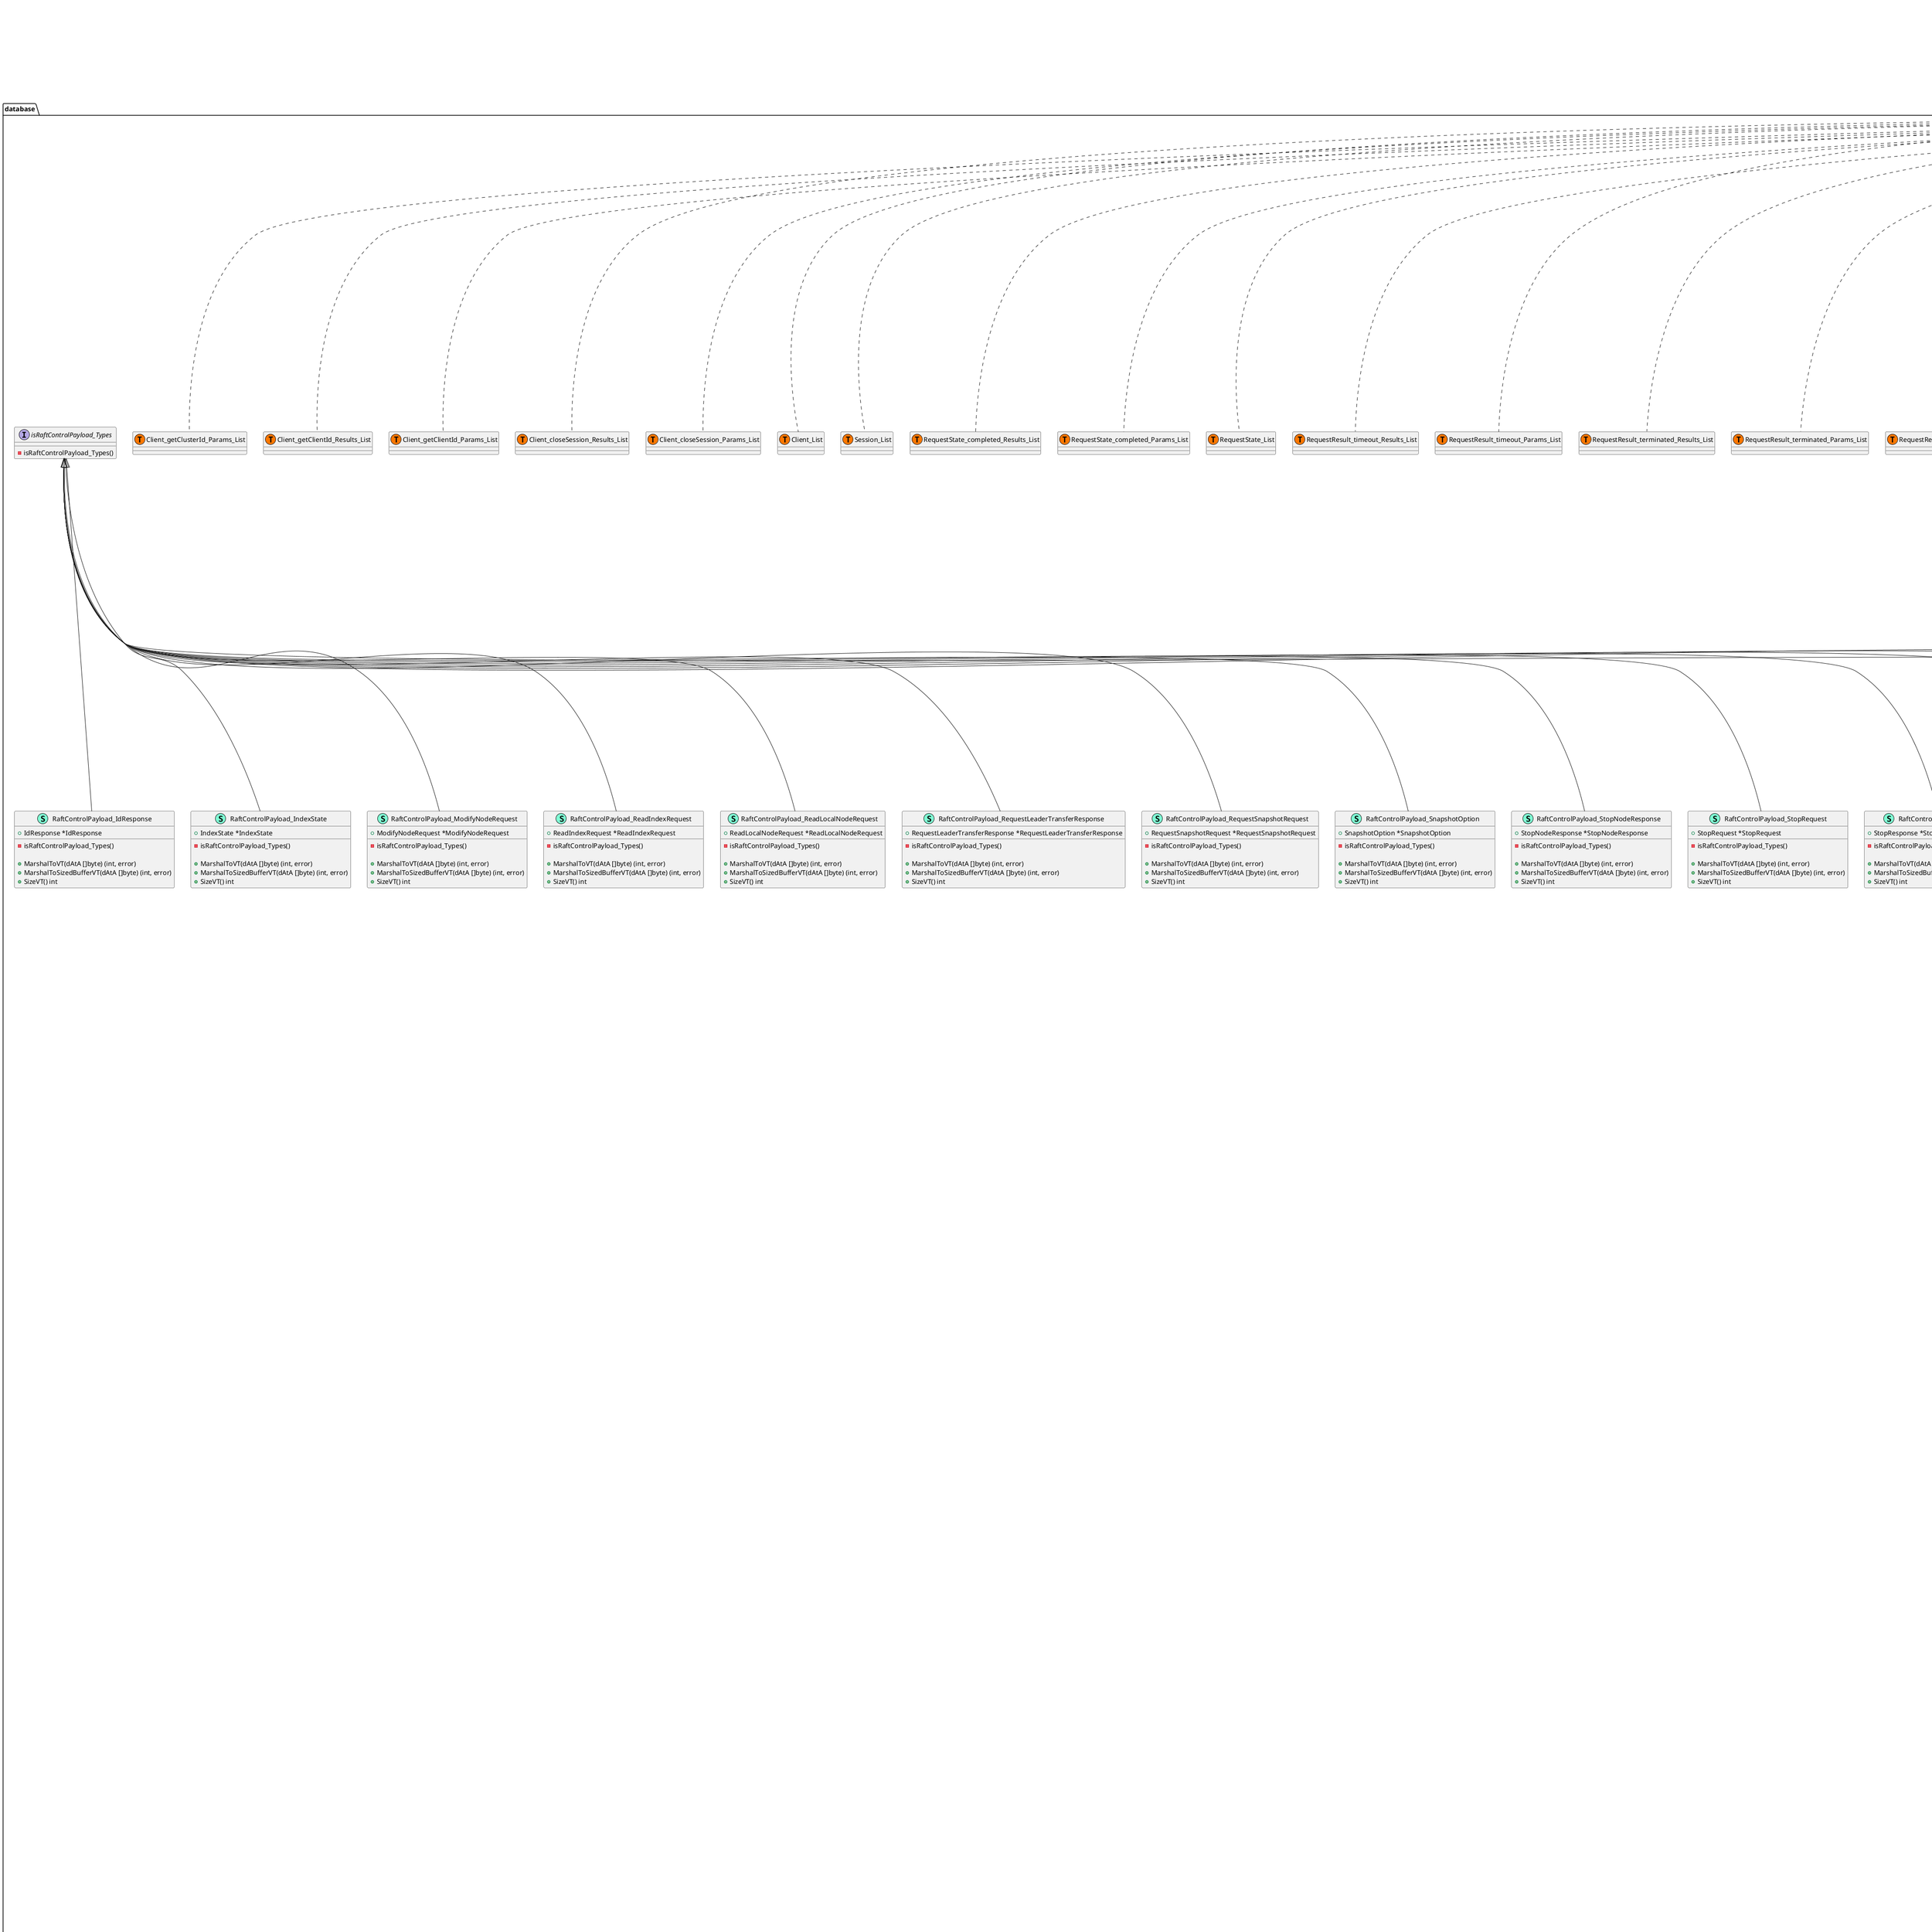 @startuml
namespace blaze {
    class ClusterManager << (S,Aquamarine) >> {
        - logger zerolog.Logger
        - nodeHost *dragonboat.NodeHost
        + StartCluster(initialMembers <font color=blue>map</font>[uint64]dragonboat.Target, join bool, create statemachine.CreateStateMachineFunc, cfg config.Config) error
        + StartConcurrentCluster(initialMembers <font color=blue>map</font>[uint64]dragonboat.Target, join bool, create statemachine.CreateConcurrentStateMachineFunc, cfg config.Config) error
        + StartOnDiskCluster(initialMembers <font color=blue>map</font>[uint64]dragonboat.Target, join bool, create statemachine.CreateOnDiskStateMachineFunc, cfg config.Config) error
        + StopCluster(clusterID uint64) error
        + SyncGetClusterMembership(ctx context.Context, clusterID uint64) (*dragonboat.Membership, error)
    }
    interface ICluster  {
        + StartCluster(initialMembers <font color=blue>map</font>[uint64]dragonboat.Target, join bool, create statemachine.CreateStateMachineFunc, cfg config.Config) error
        + StartConcurrentCluster(initialMembers <font color=blue>map</font>[uint64]dragonboat.Target, join bool, create statemachine.CreateConcurrentStateMachineFunc, cfg config.Config) error
        + StartOnDiskCluster(initialMembers <font color=blue>map</font>[uint64]dragonboat.Target, join bool, create statemachine.CreateOnDiskStateMachineFunc, cfg config.Config) error
        + StopCluster(clusterID uint64) error
        + SyncGetClusterMembership(ctx context.Context, clusterID uint64) (*dragonboat.Membership, error)

    }
    interface INodeConfig  {
        + NodeHostConfig() config.NodeHostConfig
        + HasNodeInfo(clusterID uint64, nodeID uint64) bool
        + GetNodeHostInfo(opt dragonboat.NodeHostInfoOption) *dragonboat.NodeHostInfo

    }
    interface INodeHost  {
        + NotifyOnCommit() bool
        + GetLeaderID(clusterID uint64) (uint64, bool, error)
        + GetNodeUser(clusterID uint64) (dragonboat.INodeUser, error)
        + ID() string
        + NAReadLocalNode(rs *dragonboat.RequestState, query []byte) ([]byte, error)
        + RaftAddress() string
        + ReadIndex(clusterID uint64, timeout time.Duration) (*dragonboat.RequestState, error)
        + ReadLocalNode(rs *dragonboat.RequestState, query <font color=blue>interface</font>{}) (<font color=blue>interface</font>{}, error)
        + RemoveData(clusterID uint64, nodeID uint64) error
        + RequestAddNode(clusterID uint64, nodeID uint64, target dragonboat.Target, configChangeIndex uint64, timeout time.Duration) (*dragonboat.RequestState, error)
        + RequestAddObserver(clusterID uint64, nodeID uint64, target dragonboat.Target, configChangeIndex uint64, timeout time.Duration) (*dragonboat.RequestState, error)
        + RequestAddWitness(clusterID uint64, nodeID uint64, target dragonboat.Target, configChangeIndex uint64, timeout time.Duration) (*dragonboat.RequestState, error)
        + RequestCompaction(clusterID uint64, nodeID uint64) (*dragonboat.SysOpState, error)
        + RequestDeleteNode(clusterID uint64, nodeID uint64, configChangeIndex uint64, timeout time.Duration) (*dragonboat.RequestState, error)
        + RequestLeaderTransfer(clusterID uint64, targetNodeID uint64) error
        + RequestSnapshot(clusterID uint64, opt dragonboat.SnapshotOption, timeout time.Duration) (*dragonboat.RequestState, error)
        + StaleRead(clusterID uint64, query <font color=blue>interface</font>{}) (<font color=blue>interface</font>{}, error)
        + Stop() 
        + StopNode(clusterID uint64, nodeID uint64) error
        + SyncRemoveData(ctx context.Context, clusterID uint64, nodeID uint64) error
        + SyncRequestAddNode(ctx context.Context, clusterID uint64, nodeID uint64, target string, configChangeIndex uint64) error
        + SyncRequestAddObserver(ctx context.Context, clusterID uint64, nodeID uint64, target string, configChangeIndex uint64) error
        + SyncRequestAddWitness(ctx context.Context, clusterID uint64, nodeID uint64, target string, configChangeIndex uint64) error
        + SyncRequestDeleteNode(ctx context.Context, clusterID uint64, nodeID uint64, configChangeIndex uint64) error
        + SyncRequestSnapshot(ctx context.Context, clusterID uint64, opt dragonboat.SnapshotOption) (uint64, error)

    }
    interface IReadWriter  {
        + Read() (T, error)
        + Write() error

    }
    interface ISession  {
        + GetNoOPSession(clusterID uint64) *client.Session
        + SyncGetSession(ctx context.Context, clusterID uint64) (*client.Session, error)
        + SyncCloseSession(ctx context.Context, cs *client.Session) error
        + ProposeSession(session *client.Session, timeout time.Duration) (*dragonboat.RequestState, error)

    }
    interface IStore  {
        + SyncPropose(ctx context.Context, session *client.Session, cmd []byte) (statemachine.Result, error)
        + SyncRead(ctx context.Context, clusterID uint64, query <font color=blue>interface</font>{}) (<font color=blue>interface</font>{}, error)
        + Propose(session *client.Session, cmd []byte, timeout time.Duration) (*dragonboat.RequestState, error)

    }
    class MessageStream << (S,Aquamarine) >> {
        - stream network.Stream
        - logger zerolog.Logger
        - header requestHeader
        - body []byte

        + VerifyMagicNumber() error
        + Send(t uint16) error
        + Read() (uint16, []byte, error)

    }
    class Node << (S,Aquamarine) >> {
        - logger zerolog.Logger
        - nh *dragonboat.NodeHost
        - started bool
        - notifyOnCommit bool
        - clusterManager ICluster
        - sessionManager ISession
        - storeManager IStore

        - verifyStarted() (error, bool)

        + NewOrGetClusterManager() (ICluster, error)
        + NewOrGetSessionManager() (ISession, error)
        + NewOrGetStoreManager() (IStore, error)
        + NotifyOnCommit() bool
        + GetLeaderID(clusterID uint64) (uint64, bool, error)
        + GetNodeUser(clusterID uint64) (dragonboat.INodeUser, error)
        + ID() string
        + NAReadLocalNode(rs *dragonboat.RequestState, query []byte) ([]byte, error)
        + RaftAddress() string
        + ReadIndex(clusterID uint64, timeout time.Duration) (*dragonboat.RequestState, error)
        + ReadLocalNode(rs *dragonboat.RequestState, query <font color=blue>interface</font>{}) (<font color=blue>interface</font>{}, error)
        + RemoveData(clusterID uint64, nodeID uint64) error
        + RequestAddNode(clusterID uint64, nodeID uint64, target dragonboat.Target, configChangeIndex uint64, timeout time.Duration) (*dragonboat.RequestState, error)
        + RequestAddObserver(clusterID uint64, nodeID uint64, target dragonboat.Target, configChangeIndex uint64, timeout time.Duration) (*dragonboat.RequestState, error)
        + RequestAddWitness(clusterID uint64, nodeID uint64, target dragonboat.Target, configChangeIndex uint64, timeout time.Duration) (*dragonboat.RequestState, error)
        + RequestCompaction(clusterID uint64, nodeID uint64) (*dragonboat.SysOpState, error)
        + RequestDeleteNode(clusterID uint64, nodeID uint64, configChangeIndex uint64, timeout time.Duration) (*dragonboat.RequestState, error)
        + RequestLeaderTransfer(clusterID uint64, targetNodeID uint64) error
        + RequestSnapshot(clusterID uint64, opt dragonboat.SnapshotOption, timeout time.Duration) (*dragonboat.RequestState, error)
        + StaleRead(clusterID uint64, query <font color=blue>interface</font>{}) (<font color=blue>interface</font>{}, error)
        + Stop() 
        + StopNode(clusterID uint64, nodeID uint64) error
        + SyncRemoveData(ctx context.Context, clusterID uint64, nodeID uint64) error
        + SyncRequestAddNode(ctx context.Context, clusterID uint64, nodeID uint64, target string, configChangeIndex uint64) error
        + SyncRequestAddObserver(ctx context.Context, clusterID uint64, nodeID uint64, target string, configChangeIndex uint64) error
        + SyncRequestAddWitness(ctx context.Context, clusterID uint64, nodeID uint64, target string, configChangeIndex uint64) error
        + SyncRequestDeleteNode(ctx context.Context, clusterID uint64, nodeID uint64, configChangeIndex uint64) error
        + SyncRequestSnapshot(ctx context.Context, clusterID uint64, opt dragonboat.SnapshotOption) (uint64, error)

    }
    class QuicTestKit << (S,Aquamarine) >> {
        - t *testing.T
        - logger zerolog.Logger
        - testServerAddr string
        - quicConfig *quic.Config
        - listener quic.Listener
        - dialConn quic.Connection
        - certPool *x509.CertPool
        - keyPair tls.Certificate
        - tlsConf *tls.Config
        - ctx context.Context

        + Start() 
        + Stop() 
        + GenerateTlsConfig() (*tls.Config, error)
        + GetListener() quic.Listener
        + CloseListener() 
        + GetConnection() quic.Connection
        + NewConnectionStream() quic.Stream

    }
    class RaftConnectionStream << (S,Aquamarine) >> {
        - logger zerolog.Logger
        - stream network.Stream
        - messageHandler raftio.MessageHandler
        - chunkHandler raftio.ChunkHandler

        + Serve() 
        + ReadMessage() error
        + Poison() error
        + Close() 
        + SendMessageBatch(batch raftpb.MessageBatch) error

    }
    class RaftControlRPCServer << (S,Aquamarine) >> {
        - logger zerolog.Logger
        - node INodeHost
        - stream network.Stream

        - handleStream(stream network.Stream) 
        - readAndHandle() 
        - writePayloads(payloadStream <font color=blue>chan</font> []byte, isStream bool) 
        - addNodeHandler(request *database.ModifyNodeRequest) 
        - requestStateCodeToResultCode(result dragonboat.RequestResult) database.IndexState_ResultCode

        + GetLeaderID(ctx context.Context, request *database.GetLeaderIDRequest) (*database.GetLeaderIDResponse, error)
        + GetID(ctx context.Context, _ *database.IdRequest) (*database.IdResponse, error)
        + ReadIndex(request *database.ReadIndexRequest, stream <font color=blue>chan</font> *database.IndexState) error
        + ReadLocalNode(ctx context.Context, request *database.ReadLocalNodeRequest) (*database.KeyValue, error)
        + AddNode(request *database.ModifyNodeRequest, stream <font color=blue>chan</font> *database.IndexState) error
        + AddObserver(request *database.ModifyNodeRequest, stream <font color=blue>chan</font> *database.IndexState) error
        + AddWitness(request *database.ModifyNodeRequest, stream <font color=blue>chan</font> *database.IndexState) error
        + RequestCompaction(ctx context.Context, request *database.ModifyNodeRequest) (*database.SysOpState, error)
        + RequestDeleteNode(request *database.ModifyNodeRequest, stream <font color=blue>chan</font> *database.IndexState) error
        + RequestLeaderTransfer(ctx context.Context, request *database.ModifyNodeRequest) (*database.RequestLeaderTransferResponse, error)
        + RequestSnapshot(request *database.RequestSnapshotRequest, stream <font color=blue>chan</font> *database.IndexState) error
        + Stop(ctx context.Context, request *database.StopRequest) (*database.StopResponse, error)
        + StopNode(ctx context.Context, request *database.ModifyNodeRequest) (*database.StopNodeResponse, error)

    }
    class RaftSnapshotConnectionStream << (S,Aquamarine) >> {
        - logger zerolog.Logger
        - stream network.Stream

        + Close() 
        + SendChunk(chunk raftpb.Chunk) error

    }
    class RaftTransport << (S,Aquamarine) >> {
        - host host.Host
        - logger zerolog.Logger
        - messageHandler raftio.MessageHandler
        - chunkHandler raftio.ChunkHandler

        - connectionStreamHandler(stream network.Stream) 

        + Name() string
        + Start() error
        + Stop() 
        + GetConnection(ctx context.Context, target string) (raftio.IConnection, error)
        + GetSnapshotConnection(ctx context.Context, target string) (raftio.ISnapshotConnection, error)

    }
    class Runtime << (S,Aquamarine) >> {
        - addrs []multiaddr.Multiaddr
        - ctx context.Context
        - host host.Host
        - listener transport.Listener
        - logger zerolog.Logger
        - mp go-mplex.Multiplex
        - mux srpc.Mux
        - peerId peer.ID
        - privKey crypto.PrivKey
        - srv *srpc.Server
        - quicTr transport.Transport

        - handleStream(stream network.Stream) 

        + Run() error
        + Stop() 

    }
    class Server << (S,Aquamarine) >> {
        - listener quic.Listener
        - logger zerolog.Logger
        - closed bool
        - mu sync.RWMutex
        - registry *config.Registry

        - handleConn(ctx context.Context) 
        - handleStreams(conn quic.Connection, ctx context.Context) 
        - receiveStream(ctx context.Context, inheritedLogger zerolog.Logger, stream quic.Stream) 

        + Start(ctx context.Context) error
        + Stop(ctx context.Context) error

    }
    class SessionManager << (S,Aquamarine) >> {
        - logger zerolog.Logger
        - nh *dragonboat.NodeHost

        + GetNoOPSession(clusterID uint64) *client.Session
        + SyncGetSession(ctx context.Context, clusterID uint64) (*client.Session, error)
        + SyncCloseSession(ctx context.Context, cs *client.Session) error
        + ProposeSession(session *client.Session, timeout time.Duration) (*dragonboat.RequestState, error)

    }
    class StoreManager << (S,Aquamarine) >> {
        - logger zerolog.Logger
        - nodeHost *dragonboat.NodeHost

        + SyncPropose(ctx context.Context, session *client.Session, cmd []byte) (statemachine.Result, error)
        + SyncRead(ctx context.Context, clusterID uint64, query <font color=blue>interface</font>{}) (<font color=blue>interface</font>{}, error)
        + Propose(session *client.Session, cmd []byte, timeout time.Duration) (*dragonboat.RequestState, error)

    }
    class StreamReceiver << (S,Aquamarine) >> {
        - logger zerolog.Logger
        - registry *config.Registry

        + Receive(ctx context.Context, logger zerolog.Logger, stream quic.Stream) 

    }
    class TestStream << (S,Aquamarine) >> {
        - buf *bytes.Buffer

        + Read(p []byte) (int, error)
        + CancelRead(code quic.StreamErrorCode) 
        + SetReadDeadline(time time.Time) error
        + StreamID() quic.StreamID
        + Write(p []byte) (int, error)
        + Close() error
        + CancelWrite(code quic.StreamErrorCode) 
        + Context() context.Context
        + SetWriteDeadline(time time.Time) error
        + SetDeadline(time time.Time) error

    }
    class blaze.StreamState << (T, #FF7700) >>  {
    }
    class requestHeader << (S,Aquamarine) >> {
        - method uint16
        - size uint64
        - crc uint32

        - encode(buf []byte) []byte
        - decode(buf []byte) error

    }
}

"blaze.ICluster" <|-- "blaze.ClusterManager"
"blaze.INodeHost" <|-- "blaze.Node"
"blaze.ISession" <|-- "blaze.SessionManager"
"blaze.IStore" <|-- "blaze.StoreManager"

namespace cmd {
    class versionInfo << (S,Aquamarine) >> {
        + GoVersion string
        + Sha string
        + BuildTime string
        + Dirty string

    }
}


namespace conf {
    class GossipConfig << (S,Aquamarine) >> {
        + BindAddress string
        + AdvertiseAddress string
        + Seed []string

    }
    class Logger << (S,Aquamarine) >> {
        - logger zerolog.Logger

        + LoggerFactory(pkgName string) logger.ILogger
        + GetLogger() zerolog.Logger
        + GetLevel() logger.LogLevel
        + SetLevel(logLevel logger.LogLevel) 
        + Debugf(format string, args ...<font color=blue>interface</font>{}) 
        + Infof(format string, args ...<font color=blue>interface</font>{}) 
        + Warningf(format string, args ...<font color=blue>interface</font>{}) 
        + Errorf(format string, args ...<font color=blue>interface</font>{}) 
        + Panicf(format string, args ...<font color=blue>interface</font>{}) 

    }
    class NodeHostConfig << (S,Aquamarine) >> {
        + DevMode bool
        + DeploymentID uint64
        + WALDir string
        + NodeHostDir string
        + RTTMillisecond uint64
        + RaftAddress string
        + AddressByNodeHostID bool
        + ListenAddress string
        + MutualTLS bool
        + CAFile string
        + CertFile string
        + KeyFile string
        + EnableMetrics bool
        + MaxSendQueueSize uint64
        + MaxReceiveQueueSize uint64
        + MaxSnapshotSendBytesPerSecond uint64
        + MaxSnapshotRecvBytesPerSecond uint64
        + NotifyCommit bool
        + Gossip GossipConfig

    }
    class NodeHostGossipConfig << (S,Aquamarine) >> {
        + BindAddress string
        + AdvertiseAddress string
        + Seed []string

    }
}


namespace config {
    class ConfigServer << (S,Aquamarine) >> {
        - logger zerolog.Logger
        - raftManager *fsm.ConfigServiceStoreManager

        - getRaftConfig(ctx context.Context, key string, call host.ConfigService_getConfig) error
        - getAllRaftConfigs(ctx context.Context, call host.ConfigService_getConfig) error
        - putRaftConfig(ctx context.Context, call host.ConfigService_putConfig) error

        + GetConfig(ctx context.Context, call host.ConfigService_getConfig) error
        + PutConfig(ctx context.Context, call host.ConfigService_putConfig) error

    }
    class NegotiatorServer << (S,Aquamarine) >> {
        - logger zerolog.Logger
        - registry *Registry

        + Register(t host.ServiceType_Type, srv any) error
        + ConfigService(ctx context.Context, call host.Negotiator_configService) error

    }
    class Registry << (S,Aquamarine) >> {
        - logger zerolog.Logger
        - serverMap <font color=blue>map</font>[host.ServiceType_Type]any
        - clientFactoryMap <font color=blue>map</font>[string]any

        + GetServer(key host.ServiceType_Type) (any, error)
        + GetClientFactory(key string) (any, error)
        + PutServer(key host.ServiceType_Type, srv any) error
        + PutClientFactory(key string, f any) error

    }
}

"host.ConfigService_Server" <|-- "config.ConfigServer"
"host.Negotiator_Server" <|-- "config.NegotiatorServer"

namespace database {
    class Client << (S,Aquamarine) >> {
        + Client v3.Client

        + NewSession(ctx context.Context, params <font color=blue>func</font>(Client_newSession_Params) error) (Client_newSession_Results_Future, v3.ReleaseFunc)
        + CloseSession(ctx context.Context, params <font color=blue>func</font>(Client_closeSession_Params) error) (Client_closeSession_Results_Future, v3.ReleaseFunc)
        + GetClusterId(ctx context.Context, params <font color=blue>func</font>(Client_getClusterId_Params) error) (Client_getClusterId_Results_Future, v3.ReleaseFunc)
        + GetClientId(ctx context.Context, params <font color=blue>func</font>(Client_getClientId_Params) error) (Client_getClientId_Results_Future, v3.ReleaseFunc)
        + Propose(ctx context.Context, params <font color=blue>func</font>(Client_propose_Params) error) (Client_propose_Results_Future, v3.ReleaseFunc)
        + Read(ctx context.Context, params <font color=blue>func</font>(Client_read_Params) error) (Client_read_Results_Future, v3.ReleaseFunc)
        + AddRef() Client
        + Release() 

    }
    interface Client_Server  {
        + NewSession( context.Context,  Client_newSession) error
        + CloseSession( context.Context,  Client_closeSession) error
        + GetClusterId( context.Context,  Client_getClusterId) error
        + GetClientId( context.Context,  Client_getClientId) error
        + Propose( context.Context,  Client_propose) error
        + Read( context.Context,  Client_read) error

    }
    class Client_closeSession << (S,Aquamarine) >> {
        + Args() Client_closeSession_Params
        + AllocResults() (Client_closeSession_Results, error)

    }
    class Client_closeSession_Params << (S,Aquamarine) >> {
        + String() string
        + Session() (Session, error)
        + HasSession() bool
        + SetSession(v Session) error
        + NewSession() (Session, error)

    }
    class Client_closeSession_Params_Future << (S,Aquamarine) >> {
        + Struct() (Client_closeSession_Params, error)
        + Session() Session_Future

    }
    class Client_closeSession_Results << (S,Aquamarine) >> {
        + String() string

    }
    class Client_closeSession_Results_Future << (S,Aquamarine) >> {
        + Struct() (Client_closeSession_Results, error)

    }
    class Client_getClientId << (S,Aquamarine) >> {
        + Args() Client_getClientId_Params
        + AllocResults() (Client_getClientId_Results, error)

    }
    class Client_getClientId_Params << (S,Aquamarine) >> {
        + String() string

    }
    class Client_getClientId_Params_Future << (S,Aquamarine) >> {
        + Struct() (Client_getClientId_Params, error)

    }
    class Client_getClientId_Results << (S,Aquamarine) >> {
        + String() string
        + ClientId() uint64
        + SetClientId(v uint64) 

    }
    class Client_getClientId_Results_Future << (S,Aquamarine) >> {
        + Struct() (Client_getClientId_Results, error)

    }
    class Client_getClusterId << (S,Aquamarine) >> {
        + Args() Client_getClusterId_Params
        + AllocResults() (Client_getClusterId_Results, error)

    }
    class Client_getClusterId_Params << (S,Aquamarine) >> {
        + String() string

    }
    class Client_getClusterId_Params_Future << (S,Aquamarine) >> {
        + Struct() (Client_getClusterId_Params, error)

    }
    class Client_getClusterId_Results << (S,Aquamarine) >> {
        + String() string
        + ClusterId() uint64
        + SetClusterId(v uint64) 

    }
    class Client_getClusterId_Results_Future << (S,Aquamarine) >> {
        + Struct() (Client_getClusterId_Results, error)

    }
    class Client_newSession << (S,Aquamarine) >> {
        + Args() Client_newSession_Params
        + AllocResults() (Client_newSession_Results, error)

    }
    class Client_newSession_Params << (S,Aquamarine) >> {
        + String() string
        + ClusterId() uint64
        + SetClusterId(v uint64) 

    }
    class Client_newSession_Params_Future << (S,Aquamarine) >> {
        + Struct() (Client_newSession_Params, error)

    }
    class Client_newSession_Results << (S,Aquamarine) >> {
        + String() string
        + Session() (Session, error)
        + HasSession() bool
        + SetSession(v Session) error
        + NewSession() (Session, error)

    }
    class Client_newSession_Results_Future << (S,Aquamarine) >> {
        + Struct() (Client_newSession_Results, error)
        + Session() Session_Future

    }
    class Client_propose << (S,Aquamarine) >> {
        + Args() Client_propose_Params
        + AllocResults() (Client_propose_Results, error)

    }
    class Client_propose_Params << (S,Aquamarine) >> {
        + String() string
        + Session() (Session, error)
        + HasSession() bool
        + SetSession(v Session) error
        + NewSession() (Session, error)
        + Cmd() ([]byte, error)
        + HasCmd() bool
        + SetCmd(v []byte) error
        + Timeout() int64
        + SetTimeout(v int64) 
        + Synchronous() bool
        + SetSynchronous(v bool) 

    }
    class Client_propose_Params_Future << (S,Aquamarine) >> {
        + Struct() (Client_propose_Params, error)
        + Session() Session_Future

    }
    class Client_propose_Results << (S,Aquamarine) >> {
        + String() string
        + Response() RequestResult
        + HasResponse() bool
        + SetResponse(v RequestResult) error

    }
    class Client_propose_Results_Future << (S,Aquamarine) >> {
        + Struct() (Client_propose_Results, error)
        + Response() RequestResult

    }
    class Client_read << (S,Aquamarine) >> {
        + Args() Client_read_Params
        + AllocResults() (Client_read_Results, error)

    }
    class Client_read_Params << (S,Aquamarine) >> {
        + String() string
        + Query() ([]byte, error)
        + HasQuery() bool
        + SetQuery(v []byte) error

    }
    class Client_read_Params_Future << (S,Aquamarine) >> {
        + Struct() (Client_read_Params, error)

    }
    class Client_read_Results << (S,Aquamarine) >> {
        + String() string
        + Payload() ([]byte, error)
        + HasPayload() bool
        + SetPayload(v []byte) error

    }
    class Client_read_Results_Future << (S,Aquamarine) >> {
        + Struct() (Client_read_Results, error)

    }
    class ClusterInfo << (S,Aquamarine) >> {
        - state protoimpl.MessageState
        - sizeCache protoimpl.SizeCache
        - unknownFields protoimpl.UnknownFields

        + ClusterID uint64
        + NodeID uint64
        + Nodes <font color=blue>map</font>[uint64]string
        + ConfigChangeIndex uint64
        + StateMachineType uint64
        + IsLeader bool
        + IsObserver bool
        + IsWitness bool
        + Pending bool

        + Reset() 
        + String() string
        + ProtoMessage() 
        + ProtoReflect() protoreflect.Message
        + Descriptor() ([]byte, []int)
        + GetClusterID() uint64
        + GetNodeID() uint64
        + GetNodes() <font color=blue>map</font>[uint64]string
        + GetConfigChangeIndex() uint64
        + GetStateMachineType() uint64
        + GetIsLeader() bool
        + GetIsObserver() bool
        + GetIsWitness() bool
        + GetPending() bool
        + EqualVT(that *ClusterInfo) bool
        + MarshalVT() ([]byte, error)
        + MarshalToVT(dAtA []byte) (int, error)
        + MarshalToSizedBufferVT(dAtA []byte) (int, error)
        + SizeVT() int
        + UnmarshalVT(dAtA []byte) error

    }
    class DeleteRequest << (S,Aquamarine) >> {
        - state protoimpl.MessageState
        - sizeCache protoimpl.SizeCache
        - unknownFields protoimpl.UnknownFields

        + Payload *KeyValue
        + Session *Session

        + Reset() 
        + String() string
        + ProtoMessage() 
        + ProtoReflect() protoreflect.Message
        + Descriptor() ([]byte, []int)
        + GetPayload() *KeyValue
        + GetSession() *Session
        + EqualVT(that *DeleteRequest) bool
        + MarshalVT() ([]byte, error)
        + MarshalToVT(dAtA []byte) (int, error)
        + MarshalToSizedBufferVT(dAtA []byte) (int, error)
        + SizeVT() int
        + UnmarshalVT(dAtA []byte) error

    }
    class DeleteResponse << (S,Aquamarine) >> {
        - state protoimpl.MessageState
        - sizeCache protoimpl.SizeCache
        - unknownFields protoimpl.UnknownFields

        + Reset() 
        + String() string
        + ProtoMessage() 
        + ProtoReflect() protoreflect.Message
        + Descriptor() ([]byte, []int)
        + EqualVT(that *DeleteResponse) bool
        + MarshalVT() ([]byte, error)
        + MarshalToVT(dAtA []byte) (int, error)
        + MarshalToSizedBufferVT(dAtA []byte) (int, error)
        + SizeVT() int
        + UnmarshalVT(dAtA []byte) error

    }
    class Event << (S,Aquamarine) >> {
        - state protoimpl.MessageState
        - sizeCache protoimpl.SizeCache
        - unknownFields protoimpl.UnknownFields

        + Type Event_EventType
        + Kv *KeyValue
        + PrevKv *KeyValue

        + Reset() 
        + String() string
        + ProtoMessage() 
        + ProtoReflect() protoreflect.Message
        + Descriptor() ([]byte, []int)
        + GetType() Event_EventType
        + GetKv() *KeyValue
        + GetPrevKv() *KeyValue
        + EqualVT(that *Event) bool
        + MarshalVT() ([]byte, error)
        + MarshalToVT(dAtA []byte) (int, error)
        + MarshalToSizedBufferVT(dAtA []byte) (int, error)
        + SizeVT() int
        + UnmarshalVT(dAtA []byte) error
        + String() string
        + Type() Event_EventType
        + SetType(v Event_EventType) 
        + KeyValue() (KeyValue, error)
        + HasKeyValue() bool
        + SetKeyValue(v KeyValue) error
        + NewKeyValue() (KeyValue, error)
        + PreviousKeyValue() (KeyValue, error)
        + HasPreviousKeyValue() bool
        + SetPreviousKeyValue(v KeyValue) error
        + NewPreviousKeyValue() (KeyValue, error)

    }
    class Event_EventType << (S,Aquamarine) >> {
        + Enum() *Event_EventType
        + String() string
        + Descriptor() protoreflect.EnumDescriptor
        + Type() protoreflect.EnumType
        + Number() protoreflect.EnumNumber
        + EnumDescriptor() ([]byte, []int)
        + String() string

    }
    class Event_Future << (S,Aquamarine) >> {
        + Struct() (Event, error)
        + KeyValue() KeyValue_Future
        + PreviousKeyValue() KeyValue_Future

    }
    class GetClusterMembershipRequest << (S,Aquamarine) >> {
        - state protoimpl.MessageState
        - sizeCache protoimpl.SizeCache
        - unknownFields protoimpl.UnknownFields

        + ClusterId uint64

        + Reset() 
        + String() string
        + ProtoMessage() 
        + ProtoReflect() protoreflect.Message
        + Descriptor() ([]byte, []int)
        + GetClusterId() uint64
        + EqualVT(that *GetClusterMembershipRequest) bool
        + MarshalVT() ([]byte, error)
        + MarshalToVT(dAtA []byte) (int, error)
        + MarshalToSizedBufferVT(dAtA []byte) (int, error)
        + SizeVT() int
        + UnmarshalVT(dAtA []byte) error

    }
    class GetClusterMembershipResponse << (S,Aquamarine) >> {
        - state protoimpl.MessageState
        - sizeCache protoimpl.SizeCache
        - unknownFields protoimpl.UnknownFields

        + Membership *RaftMembership

        + Reset() 
        + String() string
        + ProtoMessage() 
        + ProtoReflect() protoreflect.Message
        + Descriptor() ([]byte, []int)
        + GetMembership() *RaftMembership
        + EqualVT(that *GetClusterMembershipResponse) bool
        + MarshalVT() ([]byte, error)
        + MarshalToVT(dAtA []byte) (int, error)
        + MarshalToSizedBufferVT(dAtA []byte) (int, error)
        + SizeVT() int
        + UnmarshalVT(dAtA []byte) error

    }
    class GetLeaderIDRequest << (S,Aquamarine) >> {
        - state protoimpl.MessageState
        - sizeCache protoimpl.SizeCache
        - unknownFields protoimpl.UnknownFields

        + ClusterId uint64

        + Reset() 
        + String() string
        + ProtoMessage() 
        + ProtoReflect() protoreflect.Message
        + Descriptor() ([]byte, []int)
        + GetClusterId() uint64
        + EqualVT(that *GetLeaderIDRequest) bool
        + MarshalVT() ([]byte, error)
        + MarshalToVT(dAtA []byte) (int, error)
        + MarshalToSizedBufferVT(dAtA []byte) (int, error)
        + SizeVT() int
        + UnmarshalVT(dAtA []byte) error

    }
    class GetLeaderIDResponse << (S,Aquamarine) >> {
        - state protoimpl.MessageState
        - sizeCache protoimpl.SizeCache
        - unknownFields protoimpl.UnknownFields

        + LeaderId uint64
        + IsLeader bool

        + Reset() 
        + String() string
        + ProtoMessage() 
        + ProtoReflect() protoreflect.Message
        + Descriptor() ([]byte, []int)
        + GetLeaderId() uint64
        + GetIsLeader() bool
        + EqualVT(that *GetLeaderIDResponse) bool
        + MarshalVT() ([]byte, error)
        + MarshalToVT(dAtA []byte) (int, error)
        + MarshalToSizedBufferVT(dAtA []byte) (int, error)
        + SizeVT() int
        + UnmarshalVT(dAtA []byte) error

    }
    class GetNodeHostConfigRequest << (S,Aquamarine) >> {
        - state protoimpl.MessageState
        - sizeCache protoimpl.SizeCache
        - unknownFields protoimpl.UnknownFields

        + ClusterID *uint64
        + NodeID *uint64

        + Reset() 
        + String() string
        + ProtoMessage() 
        + ProtoReflect() protoreflect.Message
        + Descriptor() ([]byte, []int)
        + GetClusterID() uint64
        + GetNodeID() uint64
        + EqualVT(that *GetNodeHostConfigRequest) bool
        + MarshalVT() ([]byte, error)
        + MarshalToVT(dAtA []byte) (int, error)
        + MarshalToSizedBufferVT(dAtA []byte) (int, error)
        + SizeVT() int
        + UnmarshalVT(dAtA []byte) error

    }
    class GetNodeHostConfigResponse << (S,Aquamarine) >> {
        - state protoimpl.MessageState
        - sizeCache protoimpl.SizeCache
        - unknownFields protoimpl.UnknownFields

        + NodeHostConfig *NodeHostConfig

        + Reset() 
        + String() string
        + ProtoMessage() 
        + ProtoReflect() protoreflect.Message
        + Descriptor() ([]byte, []int)
        + GetNodeHostConfig() *NodeHostConfig
        + EqualVT(that *GetNodeHostConfigResponse) bool
        + MarshalVT() ([]byte, error)
        + MarshalToVT(dAtA []byte) (int, error)
        + MarshalToSizedBufferVT(dAtA []byte) (int, error)
        + SizeVT() int
        + UnmarshalVT(dAtA []byte) error

    }
    class GetNodeHostInfoRequest << (S,Aquamarine) >> {
        - state protoimpl.MessageState
        - sizeCache protoimpl.SizeCache
        - unknownFields protoimpl.UnknownFields

        + Option *NodeHostInfoOption

        + Reset() 
        + String() string
        + ProtoMessage() 
        + ProtoReflect() protoreflect.Message
        + Descriptor() ([]byte, []int)
        + GetOption() *NodeHostInfoOption
        + EqualVT(that *GetNodeHostInfoRequest) bool
        + MarshalVT() ([]byte, error)
        + MarshalToVT(dAtA []byte) (int, error)
        + MarshalToSizedBufferVT(dAtA []byte) (int, error)
        + SizeVT() int
        + UnmarshalVT(dAtA []byte) error

    }
    class GetNodeHostInfoResponse << (S,Aquamarine) >> {
        - state protoimpl.MessageState
        - sizeCache protoimpl.SizeCache
        - unknownFields protoimpl.UnknownFields

        + Info *NodeHostInfo

        + Reset() 
        + String() string
        + ProtoMessage() 
        + ProtoReflect() protoreflect.Message
        + Descriptor() ([]byte, []int)
        + GetInfo() *NodeHostInfo
        + EqualVT(that *GetNodeHostInfoResponse) bool
        + MarshalVT() ([]byte, error)
        + MarshalToVT(dAtA []byte) (int, error)
        + MarshalToSizedBufferVT(dAtA []byte) (int, error)
        + SizeVT() int
        + UnmarshalVT(dAtA []byte) error

    }
    class GetRequest << (S,Aquamarine) >> {
        - state protoimpl.MessageState
        - sizeCache protoimpl.SizeCache
        - unknownFields protoimpl.UnknownFields

        + Key string
        + Session *Session
        + ClusterId uint64

        + Reset() 
        + String() string
        + ProtoMessage() 
        + ProtoReflect() protoreflect.Message
        + Descriptor() ([]byte, []int)
        + GetKey() string
        + GetSession() *Session
        + GetClusterId() uint64
        + EqualVT(that *GetRequest) bool
        + MarshalVT() ([]byte, error)
        + MarshalToVT(dAtA []byte) (int, error)
        + MarshalToSizedBufferVT(dAtA []byte) (int, error)
        + SizeVT() int
        + UnmarshalVT(dAtA []byte) error

    }
    class GetResponse << (S,Aquamarine) >> {
        - state protoimpl.MessageState
        - sizeCache protoimpl.SizeCache
        - unknownFields protoimpl.UnknownFields

        + Results []*KeyValue

        + Reset() 
        + String() string
        + ProtoMessage() 
        + ProtoReflect() protoreflect.Message
        + Descriptor() ([]byte, []int)
        + GetResults() []*KeyValue
        + EqualVT(that *GetResponse) bool
        + MarshalVT() ([]byte, error)
        + MarshalToVT(dAtA []byte) (int, error)
        + MarshalToSizedBufferVT(dAtA []byte) (int, error)
        + SizeVT() int
        + UnmarshalVT(dAtA []byte) error

    }
    class GossipConfig << (S,Aquamarine) >> {
        - state protoimpl.MessageState
        - sizeCache protoimpl.SizeCache
        - unknownFields protoimpl.UnknownFields

        + BindAddress string
        + AdvertiseAddress string
        + Seed []string

        + Reset() 
        + String() string
        + ProtoMessage() 
        + ProtoReflect() protoreflect.Message
        + Descriptor() ([]byte, []int)
        + GetBindAddress() string
        + GetAdvertiseAddress() string
        + GetSeed() []string
        + EqualVT(that *GossipConfig) bool
        + MarshalVT() ([]byte, error)
        + MarshalToVT(dAtA []byte) (int, error)
        + MarshalToSizedBufferVT(dAtA []byte) (int, error)
        + SizeVT() int
        + UnmarshalVT(dAtA []byte) error

    }
    class GossipInfo << (S,Aquamarine) >> {
        - state protoimpl.MessageState
        - sizeCache protoimpl.SizeCache
        - unknownFields protoimpl.UnknownFields

        + Enabled bool
        + AdvertiseAddress string
        + NumOfKnownNodeHosts int32

        + Reset() 
        + String() string
        + ProtoMessage() 
        + ProtoReflect() protoreflect.Message
        + Descriptor() ([]byte, []int)
        + GetEnabled() bool
        + GetAdvertiseAddress() string
        + GetNumOfKnownNodeHosts() int32
        + EqualVT(that *GossipInfo) bool
        + MarshalVT() ([]byte, error)
        + MarshalToVT(dAtA []byte) (int, error)
        + MarshalToSizedBufferVT(dAtA []byte) (int, error)
        + SizeVT() int
        + UnmarshalVT(dAtA []byte) error

    }
    class HasNodeInfoRequest << (S,Aquamarine) >> {
        - state protoimpl.MessageState
        - sizeCache protoimpl.SizeCache
        - unknownFields protoimpl.UnknownFields

        + ClusterID uint64
        + NodeID uint64

        + Reset() 
        + String() string
        + ProtoMessage() 
        + ProtoReflect() protoreflect.Message
        + Descriptor() ([]byte, []int)
        + GetClusterID() uint64
        + GetNodeID() uint64
        + EqualVT(that *HasNodeInfoRequest) bool
        + MarshalVT() ([]byte, error)
        + MarshalToVT(dAtA []byte) (int, error)
        + MarshalToSizedBufferVT(dAtA []byte) (int, error)
        + SizeVT() int
        + UnmarshalVT(dAtA []byte) error

    }
    class HasNodeInfoResponse << (S,Aquamarine) >> {
        - state protoimpl.MessageState
        - sizeCache protoimpl.SizeCache
        - unknownFields protoimpl.UnknownFields

        + HasNodeInfo bool

        + Reset() 
        + String() string
        + ProtoMessage() 
        + ProtoReflect() protoreflect.Message
        + Descriptor() ([]byte, []int)
        + GetHasNodeInfo() bool
        + EqualVT(that *HasNodeInfoResponse) bool
        + MarshalVT() ([]byte, error)
        + MarshalToVT(dAtA []byte) (int, error)
        + MarshalToSizedBufferVT(dAtA []byte) (int, error)
        + SizeVT() int
        + UnmarshalVT(dAtA []byte) error

    }
    class IdRequest << (S,Aquamarine) >> {
        - state protoimpl.MessageState
        - sizeCache protoimpl.SizeCache
        - unknownFields protoimpl.UnknownFields

        + Reset() 
        + String() string
        + ProtoMessage() 
        + ProtoReflect() protoreflect.Message
        + Descriptor() ([]byte, []int)
        + EqualVT(that *IdRequest) bool
        + MarshalVT() ([]byte, error)
        + MarshalToVT(dAtA []byte) (int, error)
        + MarshalToSizedBufferVT(dAtA []byte) (int, error)
        + SizeVT() int
        + UnmarshalVT(dAtA []byte) error

    }
    class IdResponse << (S,Aquamarine) >> {
        - state protoimpl.MessageState
        - sizeCache protoimpl.SizeCache
        - unknownFields protoimpl.UnknownFields

        + Id string

        + Reset() 
        + String() string
        + ProtoMessage() 
        + ProtoReflect() protoreflect.Message
        + Descriptor() ([]byte, []int)
        + GetId() string
        + EqualVT(that *IdResponse) bool
        + MarshalVT() ([]byte, error)
        + MarshalToVT(dAtA []byte) (int, error)
        + MarshalToSizedBufferVT(dAtA []byte) (int, error)
        + SizeVT() int
        + UnmarshalVT(dAtA []byte) error

    }
    class IndexState << (S,Aquamarine) >> {
        - state protoimpl.MessageState
        - sizeCache protoimpl.SizeCache
        - unknownFields protoimpl.UnknownFields

        + Status IndexState_ResultCode
        + SnapshotIndex uint64
        + Results *Result

        + Reset() 
        + String() string
        + ProtoMessage() 
        + ProtoReflect() protoreflect.Message
        + Descriptor() ([]byte, []int)
        + GetStatus() IndexState_ResultCode
        + GetSnapshotIndex() uint64
        + GetResults() *Result
        + EqualVT(that *IndexState) bool
        + MarshalVT() ([]byte, error)
        + MarshalToVT(dAtA []byte) (int, error)
        + MarshalToSizedBufferVT(dAtA []byte) (int, error)
        + SizeVT() int
        + UnmarshalVT(dAtA []byte) error

    }
    class IndexState_ResultCode << (S,Aquamarine) >> {
        + Enum() *IndexState_ResultCode
        + String() string
        + Descriptor() protoreflect.EnumDescriptor
        + Type() protoreflect.EnumType
        + Number() protoreflect.EnumNumber
        + EnumDescriptor() ([]byte, []int)

    }
    class KeyValue << (S,Aquamarine) >> {
        - state protoimpl.MessageState
        - sizeCache protoimpl.SizeCache
        - unknownFields protoimpl.UnknownFields

        + Key []byte
        + CreateRevision int64
        + ModRevision int64
        + Version int64
        + Value []byte
        + Lease int64

        + Reset() 
        + String() string
        + ProtoMessage() 
        + ProtoReflect() protoreflect.Message
        + Descriptor() ([]byte, []int)
        + GetKey() []byte
        + GetCreateRevision() int64
        + GetModRevision() int64
        + GetVersion() int64
        + GetValue() []byte
        + GetLease() int64
        + EqualVT(that *KeyValue) bool
        + MarshalVT() ([]byte, error)
        + MarshalToVT(dAtA []byte) (int, error)
        + MarshalToSizedBufferVT(dAtA []byte) (int, error)
        + SizeVT() int
        + UnmarshalVT(dAtA []byte) error
        + String() string
        + Key() ([]byte, error)
        + HasKey() bool
        + SetKey(v []byte) error
        + Value() ([]byte, error)
        + HasValue() bool
        + SetValue(v []byte) error
        + CreateRevision() int64
        + SetCreateRevision(v int64) 
        + ModifyRevision() int64
        + SetModifyRevision(v int64) 
        + Version() int64
        + SetVersion(v int64) 
        + Lease() int64
        + SetLease(v int64) 

    }
    class KeyValue_Future << (S,Aquamarine) >> {
        + Struct() (KeyValue, error)

    }
    class ModifyNodeRequest << (S,Aquamarine) >> {
        - state protoimpl.MessageState
        - sizeCache protoimpl.SizeCache
        - unknownFields protoimpl.UnknownFields

        + ClusterId *uint64
        + NodeId *uint64
        + Target *string
        + ConfigChangeIndex *uint64
        + Timeout *int64
        + Synchronous *bool

        + Reset() 
        + String() string
        + ProtoMessage() 
        + ProtoReflect() protoreflect.Message
        + Descriptor() ([]byte, []int)
        + GetClusterId() uint64
        + GetNodeId() uint64
        + GetTarget() string
        + GetConfigChangeIndex() uint64
        + GetTimeout() int64
        + GetSynchronous() bool
        + EqualVT(that *ModifyNodeRequest) bool
        + MarshalVT() ([]byte, error)
        + MarshalToVT(dAtA []byte) (int, error)
        + MarshalToSizedBufferVT(dAtA []byte) (int, error)
        + SizeVT() int
        + UnmarshalVT(dAtA []byte) error

    }
    class NewSessionRequest << (S,Aquamarine) >> {
        - state protoimpl.MessageState
        - sizeCache protoimpl.SizeCache
        - unknownFields protoimpl.UnknownFields

        + ClusterId uint64
        + ClientId uint64

        + Reset() 
        + String() string
        + ProtoMessage() 
        + ProtoReflect() protoreflect.Message
        + Descriptor() ([]byte, []int)
        + GetClusterId() uint64
        + GetClientId() uint64
        + EqualVT(that *NewSessionRequest) bool
        + MarshalVT() ([]byte, error)
        + MarshalToVT(dAtA []byte) (int, error)
        + MarshalToSizedBufferVT(dAtA []byte) (int, error)
        + SizeVT() int
        + UnmarshalVT(dAtA []byte) error

    }
    class NewSessionResponse << (S,Aquamarine) >> {
        - state protoimpl.MessageState
        - sizeCache protoimpl.SizeCache
        - unknownFields protoimpl.UnknownFields

        + SessionId uint64

        + Reset() 
        + String() string
        + ProtoMessage() 
        + ProtoReflect() protoreflect.Message
        + Descriptor() ([]byte, []int)
        + GetSessionId() uint64
        + EqualVT(that *NewSessionResponse) bool
        + MarshalVT() ([]byte, error)
        + MarshalToVT(dAtA []byte) (int, error)
        + MarshalToSizedBufferVT(dAtA []byte) (int, error)
        + SizeVT() int
        + UnmarshalVT(dAtA []byte) error

    }
    class NilVal << (S,Aquamarine) >> {
        - state protoimpl.MessageState
        - sizeCache protoimpl.SizeCache
        - unknownFields protoimpl.UnknownFields

        + Reset() 
        + String() string
        + ProtoMessage() 
        + ProtoReflect() protoreflect.Message
        + Descriptor() ([]byte, []int)
        + EqualVT(that *NilVal) bool
        + MarshalVT() ([]byte, error)
        + MarshalToVT(dAtA []byte) (int, error)
        + MarshalToSizedBufferVT(dAtA []byte) (int, error)
        + SizeVT() int
        + UnmarshalVT(dAtA []byte) error

    }
    class NodeHostConfig << (S,Aquamarine) >> {
        - state protoimpl.MessageState
        - sizeCache protoimpl.SizeCache
        - unknownFields protoimpl.UnknownFields

        + DeploymentID uint64
        + WALDir string
        + NodeHostDir string
        + RoundTripTimeMillisecond uint64
        + RaftAddress string
        + AddressByNodeHostID bool
        + ListenAddress string
        + MutualTLS bool
        + CAFile string
        + CertFile string
        + KeyFile string
        + EnableMetrics bool
        + MaxSendQueueSize uint64
        + MaxReceiveQueueSize uint64
        + MaxSnapshotSendBytesPerSecond uint64
        + MaxSnapshotRecvBytesPerSecond uint64
        + NotifyCommit bool
        + GossipConfig *GossipConfig

        + Reset() 
        + String() string
        + ProtoMessage() 
        + ProtoReflect() protoreflect.Message
        + Descriptor() ([]byte, []int)
        + GetDeploymentID() uint64
        + GetWALDir() string
        + GetNodeHostDir() string
        + GetRoundTripTimeMillisecond() uint64
        + GetRaftAddress() string
        + GetAddressByNodeHostID() bool
        + GetListenAddress() string
        + GetMutualTLS() bool
        + GetCAFile() string
        + GetCertFile() string
        + GetKeyFile() string
        + GetEnableMetrics() bool
        + GetMaxSendQueueSize() uint64
        + GetMaxReceiveQueueSize() uint64
        + GetMaxSnapshotSendBytesPerSecond() uint64
        + GetMaxSnapshotRecvBytesPerSecond() uint64
        + GetNotifyCommit() bool
        + GetGossipConfig() *GossipConfig
        + EqualVT(that *NodeHostConfig) bool
        + MarshalVT() ([]byte, error)
        + MarshalToVT(dAtA []byte) (int, error)
        + MarshalToSizedBufferVT(dAtA []byte) (int, error)
        + SizeVT() int
        + UnmarshalVT(dAtA []byte) error

    }
    class NodeHostInfo << (S,Aquamarine) >> {
        - state protoimpl.MessageState
        - sizeCache protoimpl.SizeCache
        - unknownFields protoimpl.UnknownFields

        + NodeHostID string
        + RaftAddress string
        + Gossip *GossipInfo
        + ClusterInfo []*ClusterInfo
        + LogInfo []*NodeInfo

        + Reset() 
        + String() string
        + ProtoMessage() 
        + ProtoReflect() protoreflect.Message
        + Descriptor() ([]byte, []int)
        + GetNodeHostID() string
        + GetRaftAddress() string
        + GetGossip() *GossipInfo
        + GetClusterInfo() []*ClusterInfo
        + GetLogInfo() []*NodeInfo
        + EqualVT(that *NodeHostInfo) bool
        + MarshalVT() ([]byte, error)
        + MarshalToVT(dAtA []byte) (int, error)
        + MarshalToSizedBufferVT(dAtA []byte) (int, error)
        + SizeVT() int
        + UnmarshalVT(dAtA []byte) error

    }
    class NodeHostInfoOption << (S,Aquamarine) >> {
        - state protoimpl.MessageState
        - sizeCache protoimpl.SizeCache
        - unknownFields protoimpl.UnknownFields

        + SkipLogInfo bool

        + Reset() 
        + String() string
        + ProtoMessage() 
        + ProtoReflect() protoreflect.Message
        + Descriptor() ([]byte, []int)
        + GetSkipLogInfo() bool
        + EqualVT(that *NodeHostInfoOption) bool
        + MarshalVT() ([]byte, error)
        + MarshalToVT(dAtA []byte) (int, error)
        + MarshalToSizedBufferVT(dAtA []byte) (int, error)
        + SizeVT() int
        + UnmarshalVT(dAtA []byte) error

    }
    class NodeInfo << (S,Aquamarine) >> {
        - state protoimpl.MessageState
        - sizeCache protoimpl.SizeCache
        - unknownFields protoimpl.UnknownFields

        + ClusterID uint64
        + NodeID uint64

        + Reset() 
        + String() string
        + ProtoMessage() 
        + ProtoReflect() protoreflect.Message
        + Descriptor() ([]byte, []int)
        + GetClusterID() uint64
        + GetNodeID() uint64
        + EqualVT(that *NodeInfo) bool
        + MarshalVT() ([]byte, error)
        + MarshalToVT(dAtA []byte) (int, error)
        + MarshalToSizedBufferVT(dAtA []byte) (int, error)
        + SizeVT() int
        + UnmarshalVT(dAtA []byte) error

    }
    class ProposeRequest << (S,Aquamarine) >> {
        - state protoimpl.MessageState
        - sizeCache protoimpl.SizeCache
        - unknownFields protoimpl.UnknownFields

        + Session *Session
        + Command *KeyValue

        + Reset() 
        + String() string
        + ProtoMessage() 
        + ProtoReflect() protoreflect.Message
        + Descriptor() ([]byte, []int)
        + GetSession() *Session
        + GetCommand() *KeyValue
        + EqualVT(that *ProposeRequest) bool
        + MarshalVT() ([]byte, error)
        + MarshalToVT(dAtA []byte) (int, error)
        + MarshalToSizedBufferVT(dAtA []byte) (int, error)
        + SizeVT() int
        + UnmarshalVT(dAtA []byte) error

    }
    class ProposeResponse << (S,Aquamarine) >> {
        - state protoimpl.MessageState
        - sizeCache protoimpl.SizeCache
        - unknownFields protoimpl.UnknownFields

        + CommandId uint64

        + Reset() 
        + String() string
        + ProtoMessage() 
        + ProtoReflect() protoreflect.Message
        + Descriptor() ([]byte, []int)
        + GetCommandId() uint64
        + EqualVT(that *ProposeResponse) bool
        + MarshalVT() ([]byte, error)
        + MarshalToVT(dAtA []byte) (int, error)
        + MarshalToSizedBufferVT(dAtA []byte) (int, error)
        + SizeVT() int
        + UnmarshalVT(dAtA []byte) error

    }
    class ProposeSessionRequest << (S,Aquamarine) >> {
        - state protoimpl.MessageState
        - sizeCache protoimpl.SizeCache
        - unknownFields protoimpl.UnknownFields

        + Session *Session
        + Timeout int64

        + Reset() 
        + String() string
        + ProtoMessage() 
        + ProtoReflect() protoreflect.Message
        + Descriptor() ([]byte, []int)
        + GetSession() *Session
        + GetTimeout() int64
        + EqualVT(that *ProposeSessionRequest) bool
        + MarshalVT() ([]byte, error)
        + MarshalToVT(dAtA []byte) (int, error)
        + MarshalToSizedBufferVT(dAtA []byte) (int, error)
        + SizeVT() int
        + UnmarshalVT(dAtA []byte) error

    }
    class PutRequest << (S,Aquamarine) >> {
        - state protoimpl.MessageState
        - sizeCache protoimpl.SizeCache
        - unknownFields protoimpl.UnknownFields

        + Payload *KeyValue
        + Session *Session

        + Reset() 
        + String() string
        + ProtoMessage() 
        + ProtoReflect() protoreflect.Message
        + Descriptor() ([]byte, []int)
        + GetPayload() *KeyValue
        + GetSession() *Session
        + EqualVT(that *PutRequest) bool
        + MarshalVT() ([]byte, error)
        + MarshalToVT(dAtA []byte) (int, error)
        + MarshalToSizedBufferVT(dAtA []byte) (int, error)
        + SizeVT() int
        + UnmarshalVT(dAtA []byte) error

    }
    class RaftConfig << (S,Aquamarine) >> {
        - state protoimpl.MessageState
        - sizeCache protoimpl.SizeCache
        - unknownFields protoimpl.UnknownFields

        + NodeID uint64
        + ClusterID uint64
        + CheckQuorum bool
        + ElectionRoundTripTime uint64
        + HeartbeatRoundTripTime uint64
        + SnapshotEntries uint64
        + CompactionOverhead uint64
        + OrderedConfigChange bool
        + MaxInMemLogSize uint64
        + SnapshotCompressionType int32
        + EntryCompressionType int32
        + DisableAutoCompactions bool
        + IsObserver bool
        + IsWitness bool
        + Quiesce bool

        + Reset() 
        + String() string
        + ProtoMessage() 
        + ProtoReflect() protoreflect.Message
        + Descriptor() ([]byte, []int)
        + GetNodeID() uint64
        + GetClusterID() uint64
        + GetCheckQuorum() bool
        + GetElectionRoundTripTime() uint64
        + GetHeartbeatRoundTripTime() uint64
        + GetSnapshotEntries() uint64
        + GetCompactionOverhead() uint64
        + GetOrderedConfigChange() bool
        + GetMaxInMemLogSize() uint64
        + GetSnapshotCompressionType() int32
        + GetEntryCompressionType() int32
        + GetDisableAutoCompactions() bool
        + GetIsObserver() bool
        + GetIsWitness() bool
        + GetQuiesce() bool
        + EqualVT(that *RaftConfig) bool
        + MarshalVT() ([]byte, error)
        + MarshalToVT(dAtA []byte) (int, error)
        + MarshalToSizedBufferVT(dAtA []byte) (int, error)
        + SizeVT() int
        + UnmarshalVT(dAtA []byte) error

    }
    class RaftControlPayload << (S,Aquamarine) >> {
        - state protoimpl.MessageState
        - sizeCache protoimpl.SizeCache
        - unknownFields protoimpl.UnknownFields

        + Types isRaftControlPayload_Types
        + Method RaftControlPayload_MethodName

        + Reset() 
        + String() string
        + ProtoMessage() 
        + ProtoReflect() protoreflect.Message
        + Descriptor() ([]byte, []int)
        + GetTypes() isRaftControlPayload_Types
        + GetGetLeaderIdRequest() *GetLeaderIDRequest
        + GetGetLeaderIdResponse() *GetLeaderIDResponse
        + GetIdRequest() *IdRequest
        + GetIdResponse() *IdResponse
        + GetIndexState() *IndexState
        + GetModifyNodeRequest() *ModifyNodeRequest
        + GetReadIndexRequest() *ReadIndexRequest
        + GetReadLocalNodeRequest() *ReadLocalNodeRequest
        + GetRequestLeaderTransferResponse() *RequestLeaderTransferResponse
        + GetRequestSnapshotRequest() *RequestSnapshotRequest
        + GetSnapshotOption() *SnapshotOption
        + GetStopNodeResponse() *StopNodeResponse
        + GetStopRequest() *StopRequest
        + GetStopResponse() *StopResponse
        + GetSysOpState() *SysOpState
        + GetMethod() RaftControlPayload_MethodName
        + EqualVT(that *RaftControlPayload) bool
        + MarshalVT() ([]byte, error)
        + MarshalToVT(dAtA []byte) (int, error)
        + MarshalToSizedBufferVT(dAtA []byte) (int, error)
        + SizeVT() int
        + UnmarshalVT(dAtA []byte) error

    }
    class RaftControlPayload_GetLeaderIdRequest << (S,Aquamarine) >> {
        + GetLeaderIdRequest *GetLeaderIDRequest

        - isRaftControlPayload_Types() 

        + MarshalToVT(dAtA []byte) (int, error)
        + MarshalToSizedBufferVT(dAtA []byte) (int, error)
        + SizeVT() int

    }
    class RaftControlPayload_GetLeaderIdResponse << (S,Aquamarine) >> {
        + GetLeaderIdResponse *GetLeaderIDResponse

        - isRaftControlPayload_Types() 

        + MarshalToVT(dAtA []byte) (int, error)
        + MarshalToSizedBufferVT(dAtA []byte) (int, error)
        + SizeVT() int

    }
    class RaftControlPayload_IdRequest << (S,Aquamarine) >> {
        + IdRequest *IdRequest

        - isRaftControlPayload_Types() 

        + MarshalToVT(dAtA []byte) (int, error)
        + MarshalToSizedBufferVT(dAtA []byte) (int, error)
        + SizeVT() int

    }
    class RaftControlPayload_IdResponse << (S,Aquamarine) >> {
        + IdResponse *IdResponse

        - isRaftControlPayload_Types() 

        + MarshalToVT(dAtA []byte) (int, error)
        + MarshalToSizedBufferVT(dAtA []byte) (int, error)
        + SizeVT() int

    }
    class RaftControlPayload_IndexState << (S,Aquamarine) >> {
        + IndexState *IndexState

        - isRaftControlPayload_Types() 

        + MarshalToVT(dAtA []byte) (int, error)
        + MarshalToSizedBufferVT(dAtA []byte) (int, error)
        + SizeVT() int

    }
    class RaftControlPayload_MethodName << (S,Aquamarine) >> {
        + Enum() *RaftControlPayload_MethodName
        + String() string
        + Descriptor() protoreflect.EnumDescriptor
        + Type() protoreflect.EnumType
        + Number() protoreflect.EnumNumber
        + EnumDescriptor() ([]byte, []int)

    }
    class RaftControlPayload_ModifyNodeRequest << (S,Aquamarine) >> {
        + ModifyNodeRequest *ModifyNodeRequest

        - isRaftControlPayload_Types() 

        + MarshalToVT(dAtA []byte) (int, error)
        + MarshalToSizedBufferVT(dAtA []byte) (int, error)
        + SizeVT() int

    }
    class RaftControlPayload_ReadIndexRequest << (S,Aquamarine) >> {
        + ReadIndexRequest *ReadIndexRequest

        - isRaftControlPayload_Types() 

        + MarshalToVT(dAtA []byte) (int, error)
        + MarshalToSizedBufferVT(dAtA []byte) (int, error)
        + SizeVT() int

    }
    class RaftControlPayload_ReadLocalNodeRequest << (S,Aquamarine) >> {
        + ReadLocalNodeRequest *ReadLocalNodeRequest

        - isRaftControlPayload_Types() 

        + MarshalToVT(dAtA []byte) (int, error)
        + MarshalToSizedBufferVT(dAtA []byte) (int, error)
        + SizeVT() int

    }
    class RaftControlPayload_RequestLeaderTransferResponse << (S,Aquamarine) >> {
        + RequestLeaderTransferResponse *RequestLeaderTransferResponse

        - isRaftControlPayload_Types() 

        + MarshalToVT(dAtA []byte) (int, error)
        + MarshalToSizedBufferVT(dAtA []byte) (int, error)
        + SizeVT() int

    }
    class RaftControlPayload_RequestSnapshotRequest << (S,Aquamarine) >> {
        + RequestSnapshotRequest *RequestSnapshotRequest

        - isRaftControlPayload_Types() 

        + MarshalToVT(dAtA []byte) (int, error)
        + MarshalToSizedBufferVT(dAtA []byte) (int, error)
        + SizeVT() int

    }
    class RaftControlPayload_SnapshotOption << (S,Aquamarine) >> {
        + SnapshotOption *SnapshotOption

        - isRaftControlPayload_Types() 

        + MarshalToVT(dAtA []byte) (int, error)
        + MarshalToSizedBufferVT(dAtA []byte) (int, error)
        + SizeVT() int

    }
    class RaftControlPayload_StopNodeResponse << (S,Aquamarine) >> {
        + StopNodeResponse *StopNodeResponse

        - isRaftControlPayload_Types() 

        + MarshalToVT(dAtA []byte) (int, error)
        + MarshalToSizedBufferVT(dAtA []byte) (int, error)
        + SizeVT() int

    }
    class RaftControlPayload_StopRequest << (S,Aquamarine) >> {
        + StopRequest *StopRequest

        - isRaftControlPayload_Types() 

        + MarshalToVT(dAtA []byte) (int, error)
        + MarshalToSizedBufferVT(dAtA []byte) (int, error)
        + SizeVT() int

    }
    class RaftControlPayload_StopResponse << (S,Aquamarine) >> {
        + StopResponse *StopResponse

        - isRaftControlPayload_Types() 

        + MarshalToVT(dAtA []byte) (int, error)
        + MarshalToSizedBufferVT(dAtA []byte) (int, error)
        + SizeVT() int

    }
    class RaftControlPayload_SysOpState << (S,Aquamarine) >> {
        + SysOpState *SysOpState

        - isRaftControlPayload_Types() 

        + MarshalToVT(dAtA []byte) (int, error)
        + MarshalToSizedBufferVT(dAtA []byte) (int, error)
        + SizeVT() int

    }
    class RaftMembership << (S,Aquamarine) >> {
        - state protoimpl.MessageState
        - sizeCache protoimpl.SizeCache
        - unknownFields protoimpl.UnknownFields

        + ConfigChangeID uint64
        + Nodes <font color=blue>map</font>[uint64]string
        + Observers <font color=blue>map</font>[uint64]string
        + Witnesses <font color=blue>map</font>[uint64]string
        + Removed <font color=blue>map</font>[uint64]*NilVal

        + Reset() 
        + String() string
        + ProtoMessage() 
        + ProtoReflect() protoreflect.Message
        + Descriptor() ([]byte, []int)
        + GetConfigChangeID() uint64
        + GetNodes() <font color=blue>map</font>[uint64]string
        + GetObservers() <font color=blue>map</font>[uint64]string
        + GetWitnesses() <font color=blue>map</font>[uint64]string
        + GetRemoved() <font color=blue>map</font>[uint64]*NilVal
        + EqualVT(that *RaftMembership) bool
        + MarshalVT() ([]byte, error)
        + MarshalToVT(dAtA []byte) (int, error)
        + MarshalToSizedBufferVT(dAtA []byte) (int, error)
        + SizeVT() int
        + UnmarshalVT(dAtA []byte) error

    }
    class ReadIndexRequest << (S,Aquamarine) >> {
        - state protoimpl.MessageState
        - sizeCache protoimpl.SizeCache
        - unknownFields protoimpl.UnknownFields

        + ClusterId uint64
        + Timeout int64

        + Reset() 
        + String() string
        + ProtoMessage() 
        + ProtoReflect() protoreflect.Message
        + Descriptor() ([]byte, []int)
        + GetClusterId() uint64
        + GetTimeout() int64
        + EqualVT(that *ReadIndexRequest) bool
        + MarshalVT() ([]byte, error)
        + MarshalToVT(dAtA []byte) (int, error)
        + MarshalToSizedBufferVT(dAtA []byte) (int, error)
        + SizeVT() int
        + UnmarshalVT(dAtA []byte) error

    }
    class ReadLocalNodeRequest << (S,Aquamarine) >> {
        - state protoimpl.MessageState
        - sizeCache protoimpl.SizeCache
        - unknownFields protoimpl.UnknownFields

        + Query *KeyValue

        + Reset() 
        + String() string
        + ProtoMessage() 
        + ProtoReflect() protoreflect.Message
        + Descriptor() ([]byte, []int)
        + GetQuery() *KeyValue
        + EqualVT(that *ReadLocalNodeRequest) bool
        + MarshalVT() ([]byte, error)
        + MarshalToVT(dAtA []byte) (int, error)
        + MarshalToSizedBufferVT(dAtA []byte) (int, error)
        + SizeVT() int
        + UnmarshalVT(dAtA []byte) error

    }
    class RequestLeaderTransferResponse << (S,Aquamarine) >> {
        - state protoimpl.MessageState
        - sizeCache protoimpl.SizeCache
        - unknownFields protoimpl.UnknownFields

        + Reset() 
        + String() string
        + ProtoMessage() 
        + ProtoReflect() protoreflect.Message
        + Descriptor() ([]byte, []int)
        + EqualVT(that *RequestLeaderTransferResponse) bool
        + MarshalVT() ([]byte, error)
        + MarshalToVT(dAtA []byte) (int, error)
        + MarshalToSizedBufferVT(dAtA []byte) (int, error)
        + SizeVT() int
        + UnmarshalVT(dAtA []byte) error

    }
    class RequestResult << (S,Aquamarine) >> {
        + Client v3.Client

        + Completed(ctx context.Context, params <font color=blue>func</font>(RequestResult_completed_Params) error) (RequestResult_completed_Results_Future, v3.ReleaseFunc)
        + GetResult(ctx context.Context, params <font color=blue>func</font>(RequestResult_getResult_Params) error) (RequestResult_getResult_Results_Future, v3.ReleaseFunc)
        + Rejected(ctx context.Context, params <font color=blue>func</font>(RequestResult_rejected_Params) error) (RequestResult_rejected_Results_Future, v3.ReleaseFunc)
        + Terminated(ctx context.Context, params <font color=blue>func</font>(RequestResult_terminated_Params) error) (RequestResult_terminated_Results_Future, v3.ReleaseFunc)
        + Timeout(ctx context.Context, params <font color=blue>func</font>(RequestResult_timeout_Params) error) (RequestResult_timeout_Results_Future, v3.ReleaseFunc)
        + AddRef() RequestResult
        + Release() 

    }
    class RequestResultIterator << (S,Aquamarine) >> {
        + Client v3.Client

        + Get(ctx context.Context, params <font color=blue>func</font>(RequestResultIterator_get_Params) error) (RequestResultIterator_get_Results_Future, v3.ReleaseFunc)
        + Next(ctx context.Context, params <font color=blue>func</font>(RequestResultIterator_next_Params) error) (RequestResultIterator_next_Results_Future, v3.ReleaseFunc)
        + AddRef() RequestResultIterator
        + Release() 

    }
    interface RequestResultIterator_Server  {
        + Get( context.Context,  RequestResultIterator_get) error
        + Next( context.Context,  RequestResultIterator_next) error

    }
    class RequestResultIterator_get << (S,Aquamarine) >> {
        + Args() RequestResultIterator_get_Params
        + AllocResults() (RequestResultIterator_get_Results, error)

    }
    class RequestResultIterator_get_Params << (S,Aquamarine) >> {
        + String() string

    }
    class RequestResultIterator_get_Params_Future << (S,Aquamarine) >> {
        + Struct() (RequestResultIterator_get_Params, error)

    }
    class RequestResultIterator_get_Results << (S,Aquamarine) >> {
        + String() string
        + Value() RequestResult
        + HasValue() bool
        + SetValue(v RequestResult) error

    }
    class RequestResultIterator_get_Results_Future << (S,Aquamarine) >> {
        + Struct() (RequestResultIterator_get_Results, error)
        + Value() RequestResult

    }
    class RequestResultIterator_next << (S,Aquamarine) >> {
        + Args() RequestResultIterator_next_Params
        + AllocResults() (RequestResultIterator_next_Results, error)

    }
    class RequestResultIterator_next_Params << (S,Aquamarine) >> {
        + String() string

    }
    class RequestResultIterator_next_Params_Future << (S,Aquamarine) >> {
        + Struct() (RequestResultIterator_next_Params, error)

    }
    class RequestResultIterator_next_Results << (S,Aquamarine) >> {
        + String() string
        + More() bool
        + SetMore(v bool) 

    }
    class RequestResultIterator_next_Results_Future << (S,Aquamarine) >> {
        + Struct() (RequestResultIterator_next_Results, error)

    }
    interface RequestResult_Server  {
        + Completed( context.Context,  RequestResult_completed) error
        + GetResult( context.Context,  RequestResult_getResult) error
        + Rejected( context.Context,  RequestResult_rejected) error
        + Terminated( context.Context,  RequestResult_terminated) error
        + Timeout( context.Context,  RequestResult_timeout) error

    }
    class RequestResult_completed << (S,Aquamarine) >> {
        + Args() RequestResult_completed_Params
        + AllocResults() (RequestResult_completed_Results, error)

    }
    class RequestResult_completed_Params << (S,Aquamarine) >> {
        + String() string

    }
    class RequestResult_completed_Params_Future << (S,Aquamarine) >> {
        + Struct() (RequestResult_completed_Params, error)

    }
    class RequestResult_completed_Results << (S,Aquamarine) >> {
        + String() string
        + Done() bool
        + SetDone(v bool) 

    }
    class RequestResult_completed_Results_Future << (S,Aquamarine) >> {
        + Struct() (RequestResult_completed_Results, error)

    }
    class RequestResult_getResult << (S,Aquamarine) >> {
        + Args() RequestResult_getResult_Params
        + AllocResults() (RequestResult_getResult_Results, error)

    }
    class RequestResult_getResult_Params << (S,Aquamarine) >> {
        + String() string

    }
    class RequestResult_getResult_Params_Future << (S,Aquamarine) >> {
        + Struct() (RequestResult_getResult_Params, error)

    }
    class RequestResult_getResult_Results << (S,Aquamarine) >> {
        + String() string
        + Result() uint64
        + SetResult(v uint64) 

    }
    class RequestResult_getResult_Results_Future << (S,Aquamarine) >> {
        + Struct() (RequestResult_getResult_Results, error)

    }
    class RequestResult_rejected << (S,Aquamarine) >> {
        + Args() RequestResult_rejected_Params
        + AllocResults() (RequestResult_rejected_Results, error)

    }
    class RequestResult_rejected_Params << (S,Aquamarine) >> {
        + String() string

    }
    class RequestResult_rejected_Params_Future << (S,Aquamarine) >> {
        + Struct() (RequestResult_rejected_Params, error)

    }
    class RequestResult_rejected_Results << (S,Aquamarine) >> {
        + String() string
        + Rejected() bool
        + SetRejected(v bool) 

    }
    class RequestResult_rejected_Results_Future << (S,Aquamarine) >> {
        + Struct() (RequestResult_rejected_Results, error)

    }
    class RequestResult_terminated << (S,Aquamarine) >> {
        + Args() RequestResult_terminated_Params
        + AllocResults() (RequestResult_terminated_Results, error)

    }
    class RequestResult_terminated_Params << (S,Aquamarine) >> {
        + String() string

    }
    class RequestResult_terminated_Params_Future << (S,Aquamarine) >> {
        + Struct() (RequestResult_terminated_Params, error)

    }
    class RequestResult_terminated_Results << (S,Aquamarine) >> {
        + String() string
        + Terminated() bool
        + SetTerminated(v bool) 

    }
    class RequestResult_terminated_Results_Future << (S,Aquamarine) >> {
        + Struct() (RequestResult_terminated_Results, error)

    }
    class RequestResult_timeout << (S,Aquamarine) >> {
        + Args() RequestResult_timeout_Params
        + AllocResults() (RequestResult_timeout_Results, error)

    }
    class RequestResult_timeout_Params << (S,Aquamarine) >> {
        + String() string

    }
    class RequestResult_timeout_Params_Future << (S,Aquamarine) >> {
        + Struct() (RequestResult_timeout_Params, error)

    }
    class RequestResult_timeout_Results << (S,Aquamarine) >> {
        + String() string
        + Timedout() bool
        + SetTimedout(v bool) 

    }
    class RequestResult_timeout_Results_Future << (S,Aquamarine) >> {
        + Struct() (RequestResult_timeout_Results, error)

    }
    class RequestSnapshotRequest << (S,Aquamarine) >> {
        - state protoimpl.MessageState
        - sizeCache protoimpl.SizeCache
        - unknownFields protoimpl.UnknownFields

        + ClusterId uint64
        + Options *SnapshotOption
        + Timeout int64

        + Reset() 
        + String() string
        + ProtoMessage() 
        + ProtoReflect() protoreflect.Message
        + Descriptor() ([]byte, []int)
        + GetClusterId() uint64
        + GetOptions() *SnapshotOption
        + GetTimeout() int64
        + EqualVT(that *RequestSnapshotRequest) bool
        + MarshalVT() ([]byte, error)
        + MarshalToVT(dAtA []byte) (int, error)
        + MarshalToSizedBufferVT(dAtA []byte) (int, error)
        + SizeVT() int
        + UnmarshalVT(dAtA []byte) error

    }
    class RequestState << (S,Aquamarine) >> {
        + Client v3.Client

        + Completed(ctx context.Context, params <font color=blue>func</font>(RequestState_completed_Params) error) (RequestState_completed_Results_Future, v3.ReleaseFunc)
        + AddRef() RequestState
        + Release() 

    }
    interface RequestState_Server  {
        + Completed( context.Context,  RequestState_completed) error

    }
    class RequestState_completed << (S,Aquamarine) >> {
        + Args() RequestState_completed_Params
        + AllocResults() (RequestState_completed_Results, error)

    }
    class RequestState_completed_Params << (S,Aquamarine) >> {
        + String() string

    }
    class RequestState_completed_Params_Future << (S,Aquamarine) >> {
        + Struct() (RequestState_completed_Params, error)

    }
    class RequestState_completed_Results << (S,Aquamarine) >> {
        + String() string
        + Iterator() RequestResultIterator
        + HasIterator() bool
        + SetIterator(v RequestResultIterator) error

    }
    class RequestState_completed_Results_Future << (S,Aquamarine) >> {
        + Struct() (RequestState_completed_Results, error)
        + Iterator() RequestResultIterator

    }
    class Result << (S,Aquamarine) >> {
        - state protoimpl.MessageState
        - sizeCache protoimpl.SizeCache
        - unknownFields protoimpl.UnknownFields

        + Value uint64
        + Data []byte

        + Reset() 
        + String() string
        + ProtoMessage() 
        + ProtoReflect() protoreflect.Message
        + Descriptor() ([]byte, []int)
        + GetValue() uint64
        + GetData() []byte
        + EqualVT(that *Result) bool
        + MarshalVT() ([]byte, error)
        + MarshalToVT(dAtA []byte) (int, error)
        + MarshalToSizedBufferVT(dAtA []byte) (int, error)
        + SizeVT() int
        + UnmarshalVT(dAtA []byte) error

    }
    class Session << (S,Aquamarine) >> {
        - state protoimpl.MessageState
        - sizeCache protoimpl.SizeCache
        - unknownFields protoimpl.UnknownFields

        + ClusterId uint64
        + ClientId uint64
        + SessionId uint64
        + RespondedTo uint64

        + Reset() 
        + String() string
        + ProtoMessage() 
        + ProtoReflect() protoreflect.Message
        + Descriptor() ([]byte, []int)
        + GetClusterId() uint64
        + GetClientId() uint64
        + GetSessionId() uint64
        + GetRespondedTo() uint64
        + EqualVT(that *Session) bool
        + MarshalVT() ([]byte, error)
        + MarshalToVT(dAtA []byte) (int, error)
        + MarshalToSizedBufferVT(dAtA []byte) (int, error)
        + SizeVT() int
        + UnmarshalVT(dAtA []byte) error
        + String() string
        + ClusterId() uint64
        + SetClusterId(v uint64) 
        + ClientId() uint64
        + SetClientId(v uint64) 
        + SeriesId() uint64
        + SetSeriesId(v uint64) 
        + RespondedTo() uint64
        + SetRespondedTo(v uint64) 

    }
    class Session_Future << (S,Aquamarine) >> {
        + Struct() (Session, error)

    }
    class SnapshotOption << (S,Aquamarine) >> {
        - state protoimpl.MessageState
        - sizeCache protoimpl.SizeCache
        - unknownFields protoimpl.UnknownFields

        + CompactionOverhead uint64
        + ExportPath string
        + Exported bool
        + OverrideCompactionOverhead bool

        + Reset() 
        + String() string
        + ProtoMessage() 
        + ProtoReflect() protoreflect.Message
        + Descriptor() ([]byte, []int)
        + GetCompactionOverhead() uint64
        + GetExportPath() string
        + GetExported() bool
        + GetOverrideCompactionOverhead() bool
        + EqualVT(that *SnapshotOption) bool
        + MarshalVT() ([]byte, error)
        + MarshalToVT(dAtA []byte) (int, error)
        + MarshalToSizedBufferVT(dAtA []byte) (int, error)
        + SizeVT() int
        + UnmarshalVT(dAtA []byte) error

    }
    class StartClusterRequest << (S,Aquamarine) >> {
        - state protoimpl.MessageState
        - sizeCache protoimpl.SizeCache
        - unknownFields protoimpl.UnknownFields

        + InitialMembers <font color=blue>map</font>[uint64]string
        + Join bool
        + RaftConfig *RaftConfig
        + Concurrent *bool
        + OnDisk *bool

        + Reset() 
        + String() string
        + ProtoMessage() 
        + ProtoReflect() protoreflect.Message
        + Descriptor() ([]byte, []int)
        + GetInitialMembers() <font color=blue>map</font>[uint64]string
        + GetJoin() bool
        + GetRaftConfig() *RaftConfig
        + GetConcurrent() bool
        + GetOnDisk() bool
        + EqualVT(that *StartClusterRequest) bool
        + MarshalVT() ([]byte, error)
        + MarshalToVT(dAtA []byte) (int, error)
        + MarshalToSizedBufferVT(dAtA []byte) (int, error)
        + SizeVT() int
        + UnmarshalVT(dAtA []byte) error

    }
    class StartClusterResponse << (S,Aquamarine) >> {
        - state protoimpl.MessageState
        - sizeCache protoimpl.SizeCache
        - unknownFields protoimpl.UnknownFields

        + Reset() 
        + String() string
        + ProtoMessage() 
        + ProtoReflect() protoreflect.Message
        + Descriptor() ([]byte, []int)
        + EqualVT(that *StartClusterResponse) bool
        + MarshalVT() ([]byte, error)
        + MarshalToVT(dAtA []byte) (int, error)
        + MarshalToSizedBufferVT(dAtA []byte) (int, error)
        + SizeVT() int
        + UnmarshalVT(dAtA []byte) error

    }
    class StopClusterRequest << (S,Aquamarine) >> {
        - state protoimpl.MessageState
        - sizeCache protoimpl.SizeCache
        - unknownFields protoimpl.UnknownFields

        + ClusterId uint64

        + Reset() 
        + String() string
        + ProtoMessage() 
        + ProtoReflect() protoreflect.Message
        + Descriptor() ([]byte, []int)
        + GetClusterId() uint64
        + EqualVT(that *StopClusterRequest) bool
        + MarshalVT() ([]byte, error)
        + MarshalToVT(dAtA []byte) (int, error)
        + MarshalToSizedBufferVT(dAtA []byte) (int, error)
        + SizeVT() int
        + UnmarshalVT(dAtA []byte) error

    }
    class StopClusterResponse << (S,Aquamarine) >> {
        - state protoimpl.MessageState
        - sizeCache protoimpl.SizeCache
        - unknownFields protoimpl.UnknownFields

        + Reset() 
        + String() string
        + ProtoMessage() 
        + ProtoReflect() protoreflect.Message
        + Descriptor() ([]byte, []int)
        + EqualVT(that *StopClusterResponse) bool
        + MarshalVT() ([]byte, error)
        + MarshalToVT(dAtA []byte) (int, error)
        + MarshalToSizedBufferVT(dAtA []byte) (int, error)
        + SizeVT() int
        + UnmarshalVT(dAtA []byte) error

    }
    class StopNodeResponse << (S,Aquamarine) >> {
        - state protoimpl.MessageState
        - sizeCache protoimpl.SizeCache
        - unknownFields protoimpl.UnknownFields

        + Reset() 
        + String() string
        + ProtoMessage() 
        + ProtoReflect() protoreflect.Message
        + Descriptor() ([]byte, []int)
        + EqualVT(that *StopNodeResponse) bool
        + MarshalVT() ([]byte, error)
        + MarshalToVT(dAtA []byte) (int, error)
        + MarshalToSizedBufferVT(dAtA []byte) (int, error)
        + SizeVT() int
        + UnmarshalVT(dAtA []byte) error

    }
    class StopRequest << (S,Aquamarine) >> {
        - state protoimpl.MessageState
        - sizeCache protoimpl.SizeCache
        - unknownFields protoimpl.UnknownFields

        + Reset() 
        + String() string
        + ProtoMessage() 
        + ProtoReflect() protoreflect.Message
        + Descriptor() ([]byte, []int)
        + EqualVT(that *StopRequest) bool
        + MarshalVT() ([]byte, error)
        + MarshalToVT(dAtA []byte) (int, error)
        + MarshalToSizedBufferVT(dAtA []byte) (int, error)
        + SizeVT() int
        + UnmarshalVT(dAtA []byte) error

    }
    class StopResponse << (S,Aquamarine) >> {
        - state protoimpl.MessageState
        - sizeCache protoimpl.SizeCache
        - unknownFields protoimpl.UnknownFields

        + Reset() 
        + String() string
        + ProtoMessage() 
        + ProtoReflect() protoreflect.Message
        + Descriptor() ([]byte, []int)
        + EqualVT(that *StopResponse) bool
        + MarshalVT() ([]byte, error)
        + MarshalToVT(dAtA []byte) (int, error)
        + MarshalToSizedBufferVT(dAtA []byte) (int, error)
        + SizeVT() int
        + UnmarshalVT(dAtA []byte) error

    }
    class SysOpState << (S,Aquamarine) >> {
        - state protoimpl.MessageState
        - sizeCache protoimpl.SizeCache
        - unknownFields protoimpl.UnknownFields

        + Reset() 
        + String() string
        + ProtoMessage() 
        + ProtoReflect() protoreflect.Message
        + Descriptor() ([]byte, []int)
        + EqualVT(that *SysOpState) bool
        + MarshalVT() ([]byte, error)
        + MarshalToVT(dAtA []byte) (int, error)
        + MarshalToSizedBufferVT(dAtA []byte) (int, error)
        + SizeVT() int
        + UnmarshalVT(dAtA []byte) error

    }
    class database.Client_List << (T, #FF7700) >>  {
    }
    class database.Client_closeSession_Params_List << (T, #FF7700) >>  {
    }
    class database.Client_closeSession_Results_List << (T, #FF7700) >>  {
    }
    class database.Client_getClientId_Params_List << (T, #FF7700) >>  {
    }
    class database.Client_getClientId_Results_List << (T, #FF7700) >>  {
    }
    class database.Client_getClusterId_Params_List << (T, #FF7700) >>  {
    }
    class database.Client_getClusterId_Results_List << (T, #FF7700) >>  {
    }
    class database.Client_newSession_Params_List << (T, #FF7700) >>  {
    }
    class database.Client_newSession_Results_List << (T, #FF7700) >>  {
    }
    class database.Client_propose_Params_List << (T, #FF7700) >>  {
    }
    class database.Client_propose_Results_List << (T, #FF7700) >>  {
    }
    class database.Client_read_Params_List << (T, #FF7700) >>  {
    }
    class database.Client_read_Results_List << (T, #FF7700) >>  {
    }
    class database.Event_EventType << (T, #FF7700) >>  {
    }
    class database.Event_EventType_List << (T, #FF7700) >>  {
    }
    class database.Event_List << (T, #FF7700) >>  {
    }
    class database.IndexState_ResultCode << (T, #FF7700) >>  {
    }
    class database.KeyValue_List << (T, #FF7700) >>  {
    }
    class database.RaftControlPayload_MethodName << (T, #FF7700) >>  {
    }
    class database.RequestResultIterator_List << (T, #FF7700) >>  {
    }
    class database.RequestResultIterator_get_Params_List << (T, #FF7700) >>  {
    }
    class database.RequestResultIterator_get_Results_List << (T, #FF7700) >>  {
    }
    class database.RequestResultIterator_next_Params_List << (T, #FF7700) >>  {
    }
    class database.RequestResultIterator_next_Results_List << (T, #FF7700) >>  {
    }
    class database.RequestResult_List << (T, #FF7700) >>  {
    }
    class database.RequestResult_completed_Params_List << (T, #FF7700) >>  {
    }
    class database.RequestResult_completed_Results_List << (T, #FF7700) >>  {
    }
    class database.RequestResult_getResult_Params_List << (T, #FF7700) >>  {
    }
    class database.RequestResult_getResult_Results_List << (T, #FF7700) >>  {
    }
    class database.RequestResult_rejected_Params_List << (T, #FF7700) >>  {
    }
    class database.RequestResult_rejected_Results_List << (T, #FF7700) >>  {
    }
    class database.RequestResult_terminated_Params_List << (T, #FF7700) >>  {
    }
    class database.RequestResult_terminated_Results_List << (T, #FF7700) >>  {
    }
    class database.RequestResult_timeout_Params_List << (T, #FF7700) >>  {
    }
    class database.RequestResult_timeout_Results_List << (T, #FF7700) >>  {
    }
    class database.RequestState_List << (T, #FF7700) >>  {
    }
    class database.RequestState_completed_Params_List << (T, #FF7700) >>  {
    }
    class database.RequestState_completed_Results_List << (T, #FF7700) >>  {
    }
    class database.Session_List << (T, #FF7700) >>  {
    }
    interface isRaftControlPayload_Types  {
        - isRaftControlPayload_Types() 

    }
}
"server.Call" *-- "database.Client_closeSession"
"v3.Struct" *-- "database.Client_closeSession_Params"
"v3.Future" *-- "database.Client_closeSession_Params_Future"
"v3.Struct" *-- "database.Client_closeSession_Results"
"v3.Future" *-- "database.Client_closeSession_Results_Future"
"server.Call" *-- "database.Client_getClientId"
"v3.Struct" *-- "database.Client_getClientId_Params"
"v3.Future" *-- "database.Client_getClientId_Params_Future"
"v3.Struct" *-- "database.Client_getClientId_Results"
"v3.Future" *-- "database.Client_getClientId_Results_Future"
"server.Call" *-- "database.Client_getClusterId"
"v3.Struct" *-- "database.Client_getClusterId_Params"
"v3.Future" *-- "database.Client_getClusterId_Params_Future"
"v3.Struct" *-- "database.Client_getClusterId_Results"
"v3.Future" *-- "database.Client_getClusterId_Results_Future"
"server.Call" *-- "database.Client_newSession"
"v3.Struct" *-- "database.Client_newSession_Params"
"v3.Future" *-- "database.Client_newSession_Params_Future"
"v3.Struct" *-- "database.Client_newSession_Results"
"v3.Future" *-- "database.Client_newSession_Results_Future"
"server.Call" *-- "database.Client_propose"
"v3.Struct" *-- "database.Client_propose_Params"
"v3.Future" *-- "database.Client_propose_Params_Future"
"v3.Struct" *-- "database.Client_propose_Results"
"v3.Future" *-- "database.Client_propose_Results_Future"
"server.Call" *-- "database.Client_read"
"v3.Struct" *-- "database.Client_read_Params"
"v3.Future" *-- "database.Client_read_Params_Future"
"v3.Struct" *-- "database.Client_read_Results"
"v3.Future" *-- "database.Client_read_Results_Future"
"v3.Struct" *-- "database.Event"
"v3.Future" *-- "database.Event_Future"
"v3.Struct" *-- "database.KeyValue"
"v3.Future" *-- "database.KeyValue_Future"
"server.Call" *-- "database.RequestResultIterator_get"
"v3.Struct" *-- "database.RequestResultIterator_get_Params"
"v3.Future" *-- "database.RequestResultIterator_get_Params_Future"
"v3.Struct" *-- "database.RequestResultIterator_get_Results"
"v3.Future" *-- "database.RequestResultIterator_get_Results_Future"
"server.Call" *-- "database.RequestResultIterator_next"
"v3.Struct" *-- "database.RequestResultIterator_next_Params"
"v3.Future" *-- "database.RequestResultIterator_next_Params_Future"
"v3.Struct" *-- "database.RequestResultIterator_next_Results"
"v3.Future" *-- "database.RequestResultIterator_next_Results_Future"
"server.Call" *-- "database.RequestResult_completed"
"v3.Struct" *-- "database.RequestResult_completed_Params"
"v3.Future" *-- "database.RequestResult_completed_Params_Future"
"v3.Struct" *-- "database.RequestResult_completed_Results"
"v3.Future" *-- "database.RequestResult_completed_Results_Future"
"server.Call" *-- "database.RequestResult_getResult"
"v3.Struct" *-- "database.RequestResult_getResult_Params"
"v3.Future" *-- "database.RequestResult_getResult_Params_Future"
"v3.Struct" *-- "database.RequestResult_getResult_Results"
"v3.Future" *-- "database.RequestResult_getResult_Results_Future"
"server.Call" *-- "database.RequestResult_rejected"
"v3.Struct" *-- "database.RequestResult_rejected_Params"
"v3.Future" *-- "database.RequestResult_rejected_Params_Future"
"v3.Struct" *-- "database.RequestResult_rejected_Results"
"v3.Future" *-- "database.RequestResult_rejected_Results_Future"
"server.Call" *-- "database.RequestResult_terminated"
"v3.Struct" *-- "database.RequestResult_terminated_Params"
"v3.Future" *-- "database.RequestResult_terminated_Params_Future"
"v3.Struct" *-- "database.RequestResult_terminated_Results"
"v3.Future" *-- "database.RequestResult_terminated_Results_Future"
"server.Call" *-- "database.RequestResult_timeout"
"v3.Struct" *-- "database.RequestResult_timeout_Params"
"v3.Future" *-- "database.RequestResult_timeout_Params_Future"
"v3.Struct" *-- "database.RequestResult_timeout_Results"
"v3.Future" *-- "database.RequestResult_timeout_Results_Future"
"server.Call" *-- "database.RequestState_completed"
"v3.Struct" *-- "database.RequestState_completed_Params"
"v3.Future" *-- "database.RequestState_completed_Params_Future"
"v3.Struct" *-- "database.RequestState_completed_Results"
"v3.Future" *-- "database.RequestState_completed_Results_Future"
"v3.Struct" *-- "database.Session"
"v3.Future" *-- "database.Session_Future"

"database.isRaftControlPayload_Types" <|-- "database.RaftControlPayload_GetLeaderIdRequest"
"database.isRaftControlPayload_Types" <|-- "database.RaftControlPayload_GetLeaderIdResponse"
"database.isRaftControlPayload_Types" <|-- "database.RaftControlPayload_IdRequest"
"database.isRaftControlPayload_Types" <|-- "database.RaftControlPayload_IdResponse"
"database.isRaftControlPayload_Types" <|-- "database.RaftControlPayload_IndexState"
"database.isRaftControlPayload_Types" <|-- "database.RaftControlPayload_ModifyNodeRequest"
"database.isRaftControlPayload_Types" <|-- "database.RaftControlPayload_ReadIndexRequest"
"database.isRaftControlPayload_Types" <|-- "database.RaftControlPayload_ReadLocalNodeRequest"
"database.isRaftControlPayload_Types" <|-- "database.RaftControlPayload_RequestLeaderTransferResponse"
"database.isRaftControlPayload_Types" <|-- "database.RaftControlPayload_RequestSnapshotRequest"
"database.isRaftControlPayload_Types" <|-- "database.RaftControlPayload_SnapshotOption"
"database.isRaftControlPayload_Types" <|-- "database.RaftControlPayload_StopNodeResponse"
"database.isRaftControlPayload_Types" <|-- "database.RaftControlPayload_StopRequest"
"database.isRaftControlPayload_Types" <|-- "database.RaftControlPayload_StopResponse"
"database.isRaftControlPayload_Types" <|-- "database.RaftControlPayload_SysOpState"

namespace fsm {
    class BBoltStateMachine << (S,Aquamarine) >> {
        - db *bbolt.DB
        - mu sync.RWMutex

        + ClusterId uint64
        + NodeId uint64
        + BasePath string
        + Options *bbolt.Options

        - dbPath(withDb bool) string

        + Open(stopc <font color=blue>chan</font> <font color=blue>struct</font>{}) (uint64, error)
        + Update(entries []statemachine.Entry) ([]statemachine.Entry, error)
        + Lookup(i <font color=blue>interface</font>{}) (<font color=blue>interface</font>{}, error)
        + Sync() error
        + PrepareSnapshot() (<font color=blue>interface</font>{}, error)
        + SaveSnapshot(ctx <font color=blue>interface</font>{}, writer io.Writer, done <font color=blue>chan</font> <font color=blue>struct</font>{}) error
        + RecoverFromSnapshot(reader io.Reader, i <font color=blue>chan</font> <font color=blue>struct</font>{}) error
        + Close() error

    }
    class ConfigServiceStoreManager << (S,Aquamarine) >> {
        - logger zerolog.Logger
        - store *services.StoreManager

        + Get(key string) (*host.RaftConfiguration, error)
        + GetAll() (<font color=blue>map</font>[string]*host.RaftConfiguration, error)
        + Put(key string, payload *host.RaftConfiguration) error

    }
    class PleiadesResourceName << (S,Aquamarine) >> {
        + Partition PartitionType
        + Service ServiceType
        + Region RegionType
        + AccountId int
        + ResourceType ResourceType
        + ResourceId string

        + ToFsmRootPath(bucketName string) string

    }
    class fsm.PartitionType << (T, #FF7700) >>  {
    }
    class fsm.RegionType << (T, #FF7700) >>  {
    }
    class fsm.ResourceType << (T, #FF7700) >>  {
    }
    class fsm.ServiceType << (T, #FF7700) >>  {
    }
    class fsm.op << (T, #FF7700) >>  {
    }
}


namespace host {
    class AllConfigurations << (S,Aquamarine) >> {
        + String() string
        + Raft() (RaftConfiguration_List, error)
        + HasRaft() bool
        + SetRaft(v RaftConfiguration_List) error
        + NewRaft(n int32) (RaftConfiguration_List, error)

    }
    class AllConfigurations_Future << (S,Aquamarine) >> {
        + Struct() (AllConfigurations, error)

    }
    class ConfigService << (S,Aquamarine) >> {
        + Client v3.Client

        + GetConfig(ctx context.Context, params <font color=blue>func</font>(ConfigService_getConfig_Params) error) (ConfigService_getConfig_Results_Future, v3.ReleaseFunc)
        + PutConfig(ctx context.Context, params <font color=blue>func</font>(ConfigService_putConfig_Params) error) (ConfigService_putConfig_Results_Future, v3.ReleaseFunc)
        + AddRef() ConfigService
        + Release() 

    }
    interface ConfigService_Server  {
        + GetConfig( context.Context,  ConfigService_getConfig) error
        + PutConfig( context.Context,  ConfigService_putConfig) error

    }
    class ConfigService_getConfig << (S,Aquamarine) >> {
        + Args() ConfigService_getConfig_Params
        + AllocResults() (ConfigService_getConfig_Results, error)

    }
    class ConfigService_getConfig_Params << (S,Aquamarine) >> {
        + String() string
        + Request() (GetConfigurationRequest, error)
        + HasRequest() bool
        + SetRequest(v GetConfigurationRequest) error
        + NewRequest() (GetConfigurationRequest, error)

    }
    class ConfigService_getConfig_Params_Future << (S,Aquamarine) >> {
        + Struct() (ConfigService_getConfig_Params, error)
        + Request() GetConfigurationRequest_Future

    }
    class ConfigService_getConfig_Results << (S,Aquamarine) >> {
        + String() string
        + Response() (GetConfigurationResponse, error)
        + HasResponse() bool
        + SetResponse(v GetConfigurationResponse) error
        + NewResponse() (GetConfigurationResponse, error)

    }
    class ConfigService_getConfig_Results_Future << (S,Aquamarine) >> {
        + Struct() (ConfigService_getConfig_Results, error)
        + Response() GetConfigurationResponse_Future

    }
    class ConfigService_putConfig << (S,Aquamarine) >> {
        + Args() ConfigService_putConfig_Params
        + AllocResults() (ConfigService_putConfig_Results, error)

    }
    class ConfigService_putConfig_Params << (S,Aquamarine) >> {
        + String() string
        + Request() (PutConfigurationRequest, error)
        + HasRequest() bool
        + SetRequest(v PutConfigurationRequest) error
        + NewRequest() (PutConfigurationRequest, error)

    }
    class ConfigService_putConfig_Params_Future << (S,Aquamarine) >> {
        + Struct() (ConfigService_putConfig_Params, error)
        + Request() PutConfigurationRequest_Future

    }
    class ConfigService_putConfig_Results << (S,Aquamarine) >> {
        + String() string
        + Response() (PutConfigurationResponse, error)
        + HasResponse() bool
        + SetResponse(v PutConfigurationResponse) error
        + NewResponse() (PutConfigurationResponse, error)

    }
    class ConfigService_putConfig_Results_Future << (S,Aquamarine) >> {
        + Struct() (ConfigService_putConfig_Results, error)
        + Response() PutConfigurationResponse_Future

    }
    class ConfigType << (S,Aquamarine) >> {
        + String() string

    }
    class DirectedGraph << (S,Aquamarine) >> {
        + Client v3.Client

        + HasEdgeFromTo(ctx context.Context, params <font color=blue>func</font>(DirectedGraph_hasEdgeFromTo_Params) error) (DirectedGraph_hasEdgeFromTo_Results_Future, v3.ReleaseFunc)
        + To(ctx context.Context, params <font color=blue>func</font>(DirectedGraph_to_Params) error) (DirectedGraph_to_Results_Future, v3.ReleaseFunc)
        + Node(ctx context.Context, params <font color=blue>func</font>(Graph_node_Params) error) (Graph_node_Results_Future, v3.ReleaseFunc)
        + Nodes(ctx context.Context, params <font color=blue>func</font>(Graph_nodes_Params) error) (Graph_nodes_Results_Future, v3.ReleaseFunc)
        + From(ctx context.Context, params <font color=blue>func</font>(Graph_from_Params) error) (Graph_from_Results_Future, v3.ReleaseFunc)
        + HasEdgeBetween(ctx context.Context, params <font color=blue>func</font>(Graph_hasEdgeBetween_Params) error) (Graph_hasEdgeBetween_Results_Future, v3.ReleaseFunc)
        + Edge(ctx context.Context, params <font color=blue>func</font>(Graph_edge_Params) error) (Graph_edge_Results_Future, v3.ReleaseFunc)
        + AddRef() DirectedGraph
        + Release() 

    }
    interface DirectedGraph_Server  {
        + HasEdgeFromTo( context.Context,  DirectedGraph_hasEdgeFromTo) error
        + To( context.Context,  DirectedGraph_to) error
        + Node( context.Context,  Graph_node) error
        + Nodes( context.Context,  Graph_nodes) error
        + From( context.Context,  Graph_from) error
        + HasEdgeBetween( context.Context,  Graph_hasEdgeBetween) error
        + Edge( context.Context,  Graph_edge) error

    }
    class DirectedGraph_hasEdgeFromTo << (S,Aquamarine) >> {
        + Args() DirectedGraph_hasEdgeFromTo_Params
        + AllocResults() (DirectedGraph_hasEdgeFromTo_Results, error)

    }
    class DirectedGraph_hasEdgeFromTo_Params << (S,Aquamarine) >> {
        + String() string
        + UId() int64
        + SetUId(v int64) 
        + VId() int64
        + SetVId(v int64) 

    }
    class DirectedGraph_hasEdgeFromTo_Params_Future << (S,Aquamarine) >> {
        + Struct() (DirectedGraph_hasEdgeFromTo_Params, error)

    }
    class DirectedGraph_hasEdgeFromTo_Results << (S,Aquamarine) >> {
        + String() string
        + Connected() bool
        + SetConnected(v bool) 

    }
    class DirectedGraph_hasEdgeFromTo_Results_Future << (S,Aquamarine) >> {
        + Struct() (DirectedGraph_hasEdgeFromTo_Results, error)

    }
    class DirectedGraph_to << (S,Aquamarine) >> {
        + Args() DirectedGraph_to_Params
        + AllocResults() (DirectedGraph_to_Results, error)

    }
    class DirectedGraph_to_Params << (S,Aquamarine) >> {
        + String() string
        + Id() int64
        + SetId(v int64) 

    }
    class DirectedGraph_to_Params_Future << (S,Aquamarine) >> {
        + Struct() (DirectedGraph_to_Params, error)

    }
    class DirectedGraph_to_Results << (S,Aquamarine) >> {
        + String() string
        + Nodes() (Node_List, error)
        + HasNodes() bool
        + SetNodes(v Node_List) error
        + NewNodes(n int32) (Node_List, error)

    }
    class DirectedGraph_to_Results_Future << (S,Aquamarine) >> {
        + Struct() (DirectedGraph_to_Results, error)

    }
    class Edge << (S,Aquamarine) >> {
        + Client v3.Client

        + From(ctx context.Context, params <font color=blue>func</font>(Edge_from_Params) error) (Edge_from_Results_Future, v3.ReleaseFunc)
        + To(ctx context.Context, params <font color=blue>func</font>(Edge_to_Params) error) (Edge_to_Results_Future, v3.ReleaseFunc)
        + ReversedEdge(ctx context.Context, params <font color=blue>func</font>(Edge_reversedEdge_Params) error) (Edge_reversedEdge_Results_Future, v3.ReleaseFunc)
        + AddRef() Edge
        + Release() 

    }
    interface Edge_Server  {
        + From( context.Context,  Edge_from) error
        + To( context.Context,  Edge_to) error
        + ReversedEdge( context.Context,  Edge_reversedEdge) error

    }
    class Edge_from << (S,Aquamarine) >> {
        + Args() Edge_from_Params
        + AllocResults() (Edge_from_Results, error)

    }
    class Edge_from_Params << (S,Aquamarine) >> {
        + String() string

    }
    class Edge_from_Params_Future << (S,Aquamarine) >> {
        + Struct() (Edge_from_Params, error)

    }
    class Edge_from_Results << (S,Aquamarine) >> {
        + String() string
        + Node() Node
        + HasNode() bool
        + SetNode(v Node) error

    }
    class Edge_from_Results_Future << (S,Aquamarine) >> {
        + Struct() (Edge_from_Results, error)
        + Node() Node

    }
    class Edge_reversedEdge << (S,Aquamarine) >> {
        + Args() Edge_reversedEdge_Params
        + AllocResults() (Edge_reversedEdge_Results, error)

    }
    class Edge_reversedEdge_Params << (S,Aquamarine) >> {
        + String() string

    }
    class Edge_reversedEdge_Params_Future << (S,Aquamarine) >> {
        + Struct() (Edge_reversedEdge_Params, error)

    }
    class Edge_reversedEdge_Results << (S,Aquamarine) >> {
        + String() string
        + Edge() Edge
        + HasEdge() bool
        + SetEdge(v Edge) error

    }
    class Edge_reversedEdge_Results_Future << (S,Aquamarine) >> {
        + Struct() (Edge_reversedEdge_Results, error)
        + Edge() Edge

    }
    class Edge_to << (S,Aquamarine) >> {
        + Args() Edge_to_Params
        + AllocResults() (Edge_to_Results, error)

    }
    class Edge_to_Params << (S,Aquamarine) >> {
        + String() string

    }
    class Edge_to_Params_Future << (S,Aquamarine) >> {
        + Struct() (Edge_to_Params, error)

    }
    class Edge_to_Results << (S,Aquamarine) >> {
        + String() string
        + Node() Node
        + HasNode() bool
        + SetNode(v Node) error

    }
    class Edge_to_Results_Future << (S,Aquamarine) >> {
        + Struct() (Edge_to_Results, error)
        + Node() Node

    }
    class GetConfigurationRequest << (S,Aquamarine) >> {
        + String() string
        + What() GetConfigurationRequest_Type
        + SetWhat(v GetConfigurationRequest_Type) 
        + Amount() GetConfigurationRequest_Specificity
        + SetAmount(v GetConfigurationRequest_Specificity) 
        + Id() (string, error)
        + HasId() bool
        + IdBytes() ([]byte, error)
        + SetId(v string) error

    }
    class GetConfigurationRequest_Future << (S,Aquamarine) >> {
        + Struct() (GetConfigurationRequest, error)

    }
    class GetConfigurationRequest_Specificity << (S,Aquamarine) >> {
        + String() string

    }
    class GetConfigurationRequest_Type << (S,Aquamarine) >> {
        + String() string

    }
    class GetConfigurationResponse << (S,Aquamarine) >> {
        + String() string
        + Which() GetConfigurationResponse_Which
        + All() (AllConfigurations, error)
        + HasAll() bool
        + SetAll(v AllConfigurations) error
        + NewAll() (AllConfigurations, error)
        + Raft() (RaftConfiguration_List, error)
        + HasRaft() bool
        + SetRaft(v RaftConfiguration_List) error
        + NewRaft(n int32) (RaftConfiguration_List, error)

    }
    class GetConfigurationResponse_Future << (S,Aquamarine) >> {
        + Struct() (GetConfigurationResponse, error)
        + All() AllConfigurations_Future

    }
    class GetConfigurationResponse_Which << (S,Aquamarine) >> {
        + String() string

    }
    class GetRaftConfigurationRequest << (S,Aquamarine) >> {
        + String() string
        + Id() (string, error)
        + HasId() bool
        + IdBytes() ([]byte, error)
        + SetId(v string) error

    }
    class GetRaftConfigurationRequest_Future << (S,Aquamarine) >> {
        + Struct() (GetRaftConfigurationRequest, error)

    }
    class GetRaftConfigurationResponse << (S,Aquamarine) >> {
        + String() string
        + Config() (RaftConfiguration, error)
        + HasConfig() bool
        + SetConfig(v RaftConfiguration) error
        + NewConfig() (RaftConfiguration, error)

    }
    class GetRaftConfigurationResponse_Future << (S,Aquamarine) >> {
        + Struct() (GetRaftConfigurationResponse, error)
        + Config() RaftConfiguration_Future

    }
    class Graph << (S,Aquamarine) >> {
        + Client v3.Client

        + Node(ctx context.Context, params <font color=blue>func</font>(Graph_node_Params) error) (Graph_node_Results_Future, v3.ReleaseFunc)
        + Nodes(ctx context.Context, params <font color=blue>func</font>(Graph_nodes_Params) error) (Graph_nodes_Results_Future, v3.ReleaseFunc)
        + From(ctx context.Context, params <font color=blue>func</font>(Graph_from_Params) error) (Graph_from_Results_Future, v3.ReleaseFunc)
        + HasEdgeBetween(ctx context.Context, params <font color=blue>func</font>(Graph_hasEdgeBetween_Params) error) (Graph_hasEdgeBetween_Results_Future, v3.ReleaseFunc)
        + Edge(ctx context.Context, params <font color=blue>func</font>(Graph_edge_Params) error) (Graph_edge_Results_Future, v3.ReleaseFunc)
        + AddRef() Graph
        + Release() 

    }
    interface Graph_Server  {
        + Node( context.Context,  Graph_node) error
        + Nodes( context.Context,  Graph_nodes) error
        + From( context.Context,  Graph_from) error
        + HasEdgeBetween( context.Context,  Graph_hasEdgeBetween) error
        + Edge( context.Context,  Graph_edge) error

    }
    class Graph_edge << (S,Aquamarine) >> {
        + Args() Graph_edge_Params
        + AllocResults() (Graph_edge_Results, error)

    }
    class Graph_edge_Params << (S,Aquamarine) >> {
        + String() string
        + UId() int64
        + SetUId(v int64) 
        + VId() int64
        + SetVId(v int64) 

    }
    class Graph_edge_Params_Future << (S,Aquamarine) >> {
        + Struct() (Graph_edge_Params, error)

    }
    class Graph_edge_Results << (S,Aquamarine) >> {
        + String() string
        + Edge() Edge
        + HasEdge() bool
        + SetEdge(v Edge) error

    }
    class Graph_edge_Results_Future << (S,Aquamarine) >> {
        + Struct() (Graph_edge_Results, error)
        + Edge() Edge

    }
    class Graph_from << (S,Aquamarine) >> {
        + Args() Graph_from_Params
        + AllocResults() (Graph_from_Results, error)

    }
    class Graph_from_Params << (S,Aquamarine) >> {
        + String() string
        + Id() int64
        + SetId(v int64) 

    }
    class Graph_from_Params_Future << (S,Aquamarine) >> {
        + Struct() (Graph_from_Params, error)

    }
    class Graph_from_Results << (S,Aquamarine) >> {
        + String() string
        + Nodes() (Node_List, error)
        + HasNodes() bool
        + SetNodes(v Node_List) error
        + NewNodes(n int32) (Node_List, error)

    }
    class Graph_from_Results_Future << (S,Aquamarine) >> {
        + Struct() (Graph_from_Results, error)

    }
    class Graph_hasEdgeBetween << (S,Aquamarine) >> {
        + Args() Graph_hasEdgeBetween_Params
        + AllocResults() (Graph_hasEdgeBetween_Results, error)

    }
    class Graph_hasEdgeBetween_Params << (S,Aquamarine) >> {
        + String() string
        + XId() int64
        + SetXId(v int64) 
        + YId() int64
        + SetYId(v int64) 

    }
    class Graph_hasEdgeBetween_Params_Future << (S,Aquamarine) >> {
        + Struct() (Graph_hasEdgeBetween_Params, error)

    }
    class Graph_hasEdgeBetween_Results << (S,Aquamarine) >> {
        + String() string
        + Connected() bool
        + SetConnected(v bool) 

    }
    class Graph_hasEdgeBetween_Results_Future << (S,Aquamarine) >> {
        + Struct() (Graph_hasEdgeBetween_Results, error)

    }
    class Graph_node << (S,Aquamarine) >> {
        + Args() Graph_node_Params
        + AllocResults() (Graph_node_Results, error)

    }
    class Graph_node_Params << (S,Aquamarine) >> {
        + String() string
        + Id() int64
        + SetId(v int64) 

    }
    class Graph_node_Params_Future << (S,Aquamarine) >> {
        + Struct() (Graph_node_Params, error)

    }
    class Graph_node_Results << (S,Aquamarine) >> {
        + String() string
        + Node() Node
        + HasNode() bool
        + SetNode(v Node) error

    }
    class Graph_node_Results_Future << (S,Aquamarine) >> {
        + Struct() (Graph_node_Results, error)
        + Node() Node

    }
    class Graph_nodes << (S,Aquamarine) >> {
        + Args() Graph_nodes_Params
        + AllocResults() (Graph_nodes_Results, error)

    }
    class Graph_nodes_Params << (S,Aquamarine) >> {
        + String() string

    }
    class Graph_nodes_Params_Future << (S,Aquamarine) >> {
        + Struct() (Graph_nodes_Params, error)

    }
    class Graph_nodes_Results << (S,Aquamarine) >> {
        + String() string
        + Nodes() (Node_List, error)
        + HasNodes() bool
        + SetNodes(v Node_List) error
        + NewNodes(n int32) (Node_List, error)

    }
    class Graph_nodes_Results_Future << (S,Aquamarine) >> {
        + Struct() (Graph_nodes_Results, error)

    }
    class ListRaftConfigurationRequest << (S,Aquamarine) >> {
        + String() string

    }
    class ListRaftConfigurationRequest_Future << (S,Aquamarine) >> {
        + Struct() (ListRaftConfigurationRequest, error)

    }
    class ListRaftConfigurationResponse << (S,Aquamarine) >> {
        + String() string
        + Configs() (RaftConfiguration_List, error)
        + HasConfigs() bool
        + SetConfigs(v RaftConfiguration_List) error
        + NewConfigs(n int32) (RaftConfiguration_List, error)

    }
    class ListRaftConfigurationResponse_Future << (S,Aquamarine) >> {
        + Struct() (ListRaftConfigurationResponse, error)

    }
    class Negotiator << (S,Aquamarine) >> {
        + Client v3.Client

        + ConfigService(ctx context.Context, params <font color=blue>func</font>(Negotiator_configService_Params) error) (Negotiator_configService_Results_Future, v3.ReleaseFunc)
        + AddRef() Negotiator
        + Release() 

    }
    interface Negotiator_Server  {
        + ConfigService( context.Context,  Negotiator_configService) error

    }
    class Negotiator_configService << (S,Aquamarine) >> {
        + Args() Negotiator_configService_Params
        + AllocResults() (Negotiator_configService_Results, error)

    }
    class Negotiator_configService_Params << (S,Aquamarine) >> {
        + String() string

    }
    class Negotiator_configService_Params_Future << (S,Aquamarine) >> {
        + Struct() (Negotiator_configService_Params, error)

    }
    class Negotiator_configService_Results << (S,Aquamarine) >> {
        + String() string
        + Svc() ConfigService
        + HasSvc() bool
        + SetSvc(v ConfigService) error

    }
    class Negotiator_configService_Results_Future << (S,Aquamarine) >> {
        + Struct() (Negotiator_configService_Results, error)
        + Svc() ConfigService

    }
    class Node << (S,Aquamarine) >> {
        + Client v3.Client

        + Id(ctx context.Context, params <font color=blue>func</font>(Node_id_Params) error) (Node_id_Results_Future, v3.ReleaseFunc)
        + AddRef() Node
        + Release() 

    }
    class NodeHostConfiguration << (S,Aquamarine) >> {
        + String() string
        + DeploymentId() uint64
        + SetDeploymentId(v uint64) 
        + WriteAheadLogDir() (string, error)
        + HasWriteAheadLogDir() bool
        + WriteAheadLogDirBytes() ([]byte, error)
        + SetWriteAheadLogDir(v string) error
        + NodeHostDir() (string, error)
        + HasNodeHostDir() bool
        + NodeHostDirBytes() ([]byte, error)
        + SetNodeHostDir(v string) error
        + RoundTripTimeMilliseconds() uint64
        + SetRoundTripTimeMilliseconds(v uint64) 
        + RaftAddress() (string, error)
        + HasRaftAddress() bool
        + RaftAddressBytes() ([]byte, error)
        + SetRaftAddress(v string) error
        + ApiAddress() (string, error)
        + HasApiAddress() bool
        + ApiAddressBytes() ([]byte, error)
        + SetApiAddress(v string) error
        + MutualTls() bool
        + SetMutualTls(v bool) 
        + CaFile() (string, error)
        + HasCaFile() bool
        + CaFileBytes() ([]byte, error)
        + SetCaFile(v string) error
        + CertFile() (string, error)
        + HasCertFile() bool
        + CertFileBytes() ([]byte, error)
        + SetCertFile(v string) error
        + KeyFile() (string, error)
        + HasKeyFile() bool
        + KeyFileBytes() ([]byte, error)
        + SetKeyFile(v string) error

    }
    class NodeHostConfiguration_Future << (S,Aquamarine) >> {
        + Struct() (NodeHostConfiguration, error)

    }
    interface Node_Server  {
        + Id( context.Context,  Node_id) error

    }
    class Node_id << (S,Aquamarine) >> {
        + Args() Node_id_Params
        + AllocResults() (Node_id_Results, error)

    }
    class Node_id_Params << (S,Aquamarine) >> {
        + String() string

    }
    class Node_id_Params_Future << (S,Aquamarine) >> {
        + Struct() (Node_id_Params, error)

    }
    class Node_id_Results << (S,Aquamarine) >> {
        + String() string
        + Id() int64
        + SetId(v int64) 

    }
    class Node_id_Results_Future << (S,Aquamarine) >> {
        + Struct() (Node_id_Results, error)

    }
    class PutConfigurationRequest << (S,Aquamarine) >> {
        + String() string
        + Which() PutConfigurationRequest_Which
        + Raft() (RaftConfiguration, error)
        + HasRaft() bool
        + SetRaft(v RaftConfiguration) error
        + NewRaft() (RaftConfiguration, error)
        + NodeHost() (NodeHostConfiguration, error)
        + HasNodeHost() bool
        + SetNodeHost(v NodeHostConfiguration) error
        + NewNodeHost() (NodeHostConfiguration, error)

    }
    class PutConfigurationRequest_Future << (S,Aquamarine) >> {
        + Struct() (PutConfigurationRequest, error)
        + Raft() RaftConfiguration_Future
        + NodeHost() NodeHostConfiguration_Future

    }
    class PutConfigurationRequest_Type << (S,Aquamarine) >> {
        + String() string

    }
    class PutConfigurationRequest_Which << (S,Aquamarine) >> {
        + String() string

    }
    class PutConfigurationResponse << (S,Aquamarine) >> {
        + String() string
        + Which() PutConfigurationResponse_Which
        + Raft() (RaftConfiguration, error)
        + HasRaft() bool
        + SetRaft(v RaftConfiguration) error
        + NewRaft() (RaftConfiguration, error)
        + NodeHost() (NodeHostConfiguration, error)
        + HasNodeHost() bool
        + SetNodeHost(v NodeHostConfiguration) error
        + NewNodeHost() (NodeHostConfiguration, error)
        + Success() bool
        + SetSuccess(v bool) 
        + Status() (string, error)
        + HasStatus() bool
        + StatusBytes() ([]byte, error)
        + SetStatus(v string) error
        + Type() PutConfigurationResponse_Type
        + SetType(v PutConfigurationResponse_Type) 

    }
    class PutConfigurationResponse_Future << (S,Aquamarine) >> {
        + Struct() (PutConfigurationResponse, error)
        + Raft() RaftConfiguration_Future
        + NodeHost() NodeHostConfiguration_Future

    }
    class PutConfigurationResponse_Type << (S,Aquamarine) >> {
        + String() string

    }
    class PutConfigurationResponse_Which << (S,Aquamarine) >> {
        + String() string

    }
    class PutRaftConfigurationRequest << (S,Aquamarine) >> {
        + String() string
        + Enable() bool
        + SetEnable(v bool) 
        + Name() (string, error)
        + HasName() bool
        + NameBytes() ([]byte, error)
        + SetName(v string) error
        + Config() (RaftConfiguration, error)
        + HasConfig() bool
        + SetConfig(v RaftConfiguration) error
        + NewConfig() (RaftConfiguration, error)

    }
    class PutRaftConfigurationRequest_Future << (S,Aquamarine) >> {
        + Struct() (PutRaftConfigurationRequest, error)
        + Config() RaftConfiguration_Future

    }
    class PutRaftConfigurationResponse << (S,Aquamarine) >> {
        + String() string
        + Valid() bool
        + SetValid(v bool) 
        + Name() (string, error)
        + HasName() bool
        + NameBytes() ([]byte, error)
        + SetName(v string) error
        + Error() (string, error)
        + HasError() bool
        + ErrorBytes() ([]byte, error)
        + SetError(v string) error

    }
    class PutRaftConfigurationResponse_Future << (S,Aquamarine) >> {
        + Struct() (PutRaftConfigurationResponse, error)

    }
    class RaftConfiguration << (S,Aquamarine) >> {
        + String() string
        + Id() (string, error)
        + HasId() bool
        + IdBytes() ([]byte, error)
        + SetId(v string) error
        + NodeId() uint64
        + SetNodeId(v uint64) 
        + ClusterId() uint64
        + SetClusterId(v uint64) 
        + CheckQuorum() bool
        + SetCheckQuorum(v bool) 
        + ElectionTimeout() uint64
        + SetElectionTimeout(v uint64) 
        + HeartbeatTimeout() uint64
        + SetHeartbeatTimeout(v uint64) 
        + SnapshotEntries() uint64
        + SetSnapshotEntries(v uint64) 
        + CompactionOverhead() uint64
        + SetCompactionOverhead(v uint64) 
        + OrderedConfigurationChange() bool
        + SetOrderedConfigurationChange(v bool) 
        + MaxInMemoryLogSize() uint64
        + SetMaxInMemoryLogSize(v uint64) 
        + SnapshotCompressionType() uint64
        + SetSnapshotCompressionType(v uint64) 
        + EntryCompressionType() uint64
        + SetEntryCompressionType(v uint64) 
        + DisableAutoCompaction() bool
        + SetDisableAutoCompaction(v bool) 
        + IsObserver() bool
        + SetIsObserver(v bool) 
        + IsWitness() bool
        + SetIsWitness(v bool) 
        + Quiesce() bool
        + SetQuiesce(v bool) 
        + ConfigType() ConfigType
        + SetConfigType(v ConfigType) 

    }
    class RaftConfiguration_Future << (S,Aquamarine) >> {
        + Struct() (RaftConfiguration, error)

    }
    class Service << (S,Aquamarine) >> {
        + Client v3.Client

        + SetNodeId(ctx context.Context, params <font color=blue>func</font>(Service_setNodeId_Params) error) (Service_setNodeId_Results_Future, v3.ReleaseFunc)
        + GetServiceName(ctx context.Context, params <font color=blue>func</font>(Service_getServiceName_Params) error) (Service_getServiceName_Results_Future, v3.ReleaseFunc)
        + GetServiceType(ctx context.Context, params <font color=blue>func</font>(Service_getServiceType_Params) error) (Service_getServiceType_Results_Future, v3.ReleaseFunc)
        + GetDependencies(ctx context.Context, params <font color=blue>func</font>(Service_getDependencies_Params) error) (Service_getDependencies_Results_Future, v3.ReleaseFunc)
        + PrepareToRun(ctx context.Context, params <font color=blue>func</font>(Service_prepareToRun_Params) error) (Service_prepareToRun_Results_Future, v3.ReleaseFunc)
        + IsRunning(ctx context.Context, params <font color=blue>func</font>(Service_isRunning_Params) error) (Service_isRunning_Results_Future, v3.ReleaseFunc)
        + Start(ctx context.Context, params <font color=blue>func</font>(Service_start_Params) error) (Service_start_Results_Future, v3.ReleaseFunc)
        + Stop(ctx context.Context, params <font color=blue>func</font>(Service_stop_Params) error) (Service_stop_Results_Future, v3.ReleaseFunc)
        + Id(ctx context.Context, params <font color=blue>func</font>(Node_id_Params) error) (Node_id_Results_Future, v3.ReleaseFunc)
        + AddRef() Service
        + Release() 

    }
    class ServiceLibrary << (S,Aquamarine) >> {
        + Client v3.Client

        + AddService(ctx context.Context, params <font color=blue>func</font>(ServiceLibrary_addService_Params) error) (ServiceLibrary_addService_Results_Future, v3.ReleaseFunc)
        + AddServices(ctx context.Context, params <font color=blue>func</font>(ServiceLibrary_addServices_Params) error) (ServiceLibrary_addServices_Results_Future, v3.ReleaseFunc)
        + GetService(ctx context.Context, params <font color=blue>func</font>(ServiceLibrary_getService_Params) error) (ServiceLibrary_getService_Results_Future, v3.ReleaseFunc)
        + GetServices(ctx context.Context, params <font color=blue>func</font>(ServiceLibrary_getServices_Params) error) (ServiceLibrary_getServices_Results_Future, v3.ReleaseFunc)
        + StartService(ctx context.Context, params <font color=blue>func</font>(ServiceLibrary_startService_Params) error) (ServiceLibrary_startService_Results_Future, v3.ReleaseFunc)
        + StopService(ctx context.Context, params <font color=blue>func</font>(ServiceLibrary_stopService_Params) error) (ServiceLibrary_stopService_Results_Future, v3.ReleaseFunc)
        + StopServices(ctx context.Context, params <font color=blue>func</font>(ServiceLibrary_stopServices_Params) error) (ServiceLibrary_stopServices_Results_Future, v3.ReleaseFunc)
        + GetServiceStatus(ctx context.Context, params <font color=blue>func</font>(ServiceLibrary_getServiceStatus_Params) error) (ServiceLibrary_getServiceStatus_Results_Future, v3.ReleaseFunc)
        + GetServiceStatuses(ctx context.Context, params <font color=blue>func</font>(ServiceLibrary_getServiceStatuses_Params) error) (ServiceLibrary_getServiceStatuses_Results_Future, v3.ReleaseFunc)
        + AddRef() ServiceLibrary
        + Release() 

    }
    interface ServiceLibrary_Server  {
        + AddService( context.Context,  ServiceLibrary_addService) error
        + AddServices( context.Context,  ServiceLibrary_addServices) error
        + GetService( context.Context,  ServiceLibrary_getService) error
        + GetServices( context.Context,  ServiceLibrary_getServices) error
        + StartService( context.Context,  ServiceLibrary_startService) error
        + StopService( context.Context,  ServiceLibrary_stopService) error
        + StopServices( context.Context,  ServiceLibrary_stopServices) error
        + GetServiceStatus( context.Context,  ServiceLibrary_getServiceStatus) error
        + GetServiceStatuses( context.Context,  ServiceLibrary_getServiceStatuses) error

    }
    class ServiceLibrary_addService << (S,Aquamarine) >> {
        + Args() ServiceLibrary_addService_Params
        + AllocResults() (ServiceLibrary_addService_Results, error)

    }
    class ServiceLibrary_addService_Params << (S,Aquamarine) >> {
        + String() string
        + Svc() Service
        + HasSvc() bool
        + SetSvc(v Service) error

    }
    class ServiceLibrary_addService_Params_Future << (S,Aquamarine) >> {
        + Struct() (ServiceLibrary_addService_Params, error)
        + Svc() Service

    }
    class ServiceLibrary_addService_Results << (S,Aquamarine) >> {
        + String() string
        + Error() (string, error)
        + HasError() bool
        + ErrorBytes() ([]byte, error)
        + SetError(v string) error

    }
    class ServiceLibrary_addService_Results_Future << (S,Aquamarine) >> {
        + Struct() (ServiceLibrary_addService_Results, error)

    }
    class ServiceLibrary_addServices << (S,Aquamarine) >> {
        + Args() ServiceLibrary_addServices_Params
        + AllocResults() (ServiceLibrary_addServices_Results, error)

    }
    class ServiceLibrary_addServices_Params << (S,Aquamarine) >> {
        + String() string
        + Svcs() (Service_List, error)
        + HasSvcs() bool
        + SetSvcs(v Service_List) error
        + NewSvcs(n int32) (Service_List, error)

    }
    class ServiceLibrary_addServices_Params_Future << (S,Aquamarine) >> {
        + Struct() (ServiceLibrary_addServices_Params, error)

    }
    class ServiceLibrary_addServices_Results << (S,Aquamarine) >> {
        + String() string
        + Error() (string, error)
        + HasError() bool
        + ErrorBytes() ([]byte, error)
        + SetError(v string) error

    }
    class ServiceLibrary_addServices_Results_Future << (S,Aquamarine) >> {
        + Struct() (ServiceLibrary_addServices_Results, error)

    }
    class ServiceLibrary_getService << (S,Aquamarine) >> {
        + Args() ServiceLibrary_getService_Params
        + AllocResults() (ServiceLibrary_getService_Results, error)

    }
    class ServiceLibrary_getServiceStatus << (S,Aquamarine) >> {
        + Args() ServiceLibrary_getServiceStatus_Params
        + AllocResults() (ServiceLibrary_getServiceStatus_Results, error)

    }
    class ServiceLibrary_getServiceStatus_Params << (S,Aquamarine) >> {
        + String() string
        + Svc() ServiceStatus
        + HasSvc() bool
        + SetSvc(v ServiceStatus) error

    }
    class ServiceLibrary_getServiceStatus_Params_Future << (S,Aquamarine) >> {
        + Struct() (ServiceLibrary_getServiceStatus_Params, error)
        + Svc() ServiceStatus

    }
    class ServiceLibrary_getServiceStatus_Results << (S,Aquamarine) >> {
        + String() string
        + Error() (string, error)
        + HasError() bool
        + ErrorBytes() ([]byte, error)
        + SetError(v string) error

    }
    class ServiceLibrary_getServiceStatus_Results_Future << (S,Aquamarine) >> {
        + Struct() (ServiceLibrary_getServiceStatus_Results, error)

    }
    class ServiceLibrary_getServiceStatuses << (S,Aquamarine) >> {
        + Args() ServiceLibrary_getServiceStatuses_Params
        + AllocResults() (ServiceLibrary_getServiceStatuses_Results, error)

    }
    class ServiceLibrary_getServiceStatuses_Params << (S,Aquamarine) >> {
        + String() string
        + Svcs() (ServiceStatus_List, error)
        + HasSvcs() bool
        + SetSvcs(v ServiceStatus_List) error
        + NewSvcs(n int32) (ServiceStatus_List, error)

    }
    class ServiceLibrary_getServiceStatuses_Params_Future << (S,Aquamarine) >> {
        + Struct() (ServiceLibrary_getServiceStatuses_Params, error)

    }
    class ServiceLibrary_getServiceStatuses_Results << (S,Aquamarine) >> {
        + String() string
        + Error() (string, error)
        + HasError() bool
        + ErrorBytes() ([]byte, error)
        + SetError(v string) error

    }
    class ServiceLibrary_getServiceStatuses_Results_Future << (S,Aquamarine) >> {
        + Struct() (ServiceLibrary_getServiceStatuses_Results, error)

    }
    class ServiceLibrary_getService_Params << (S,Aquamarine) >> {
        + String() string
        + Svc() Service
        + HasSvc() bool
        + SetSvc(v Service) error

    }
    class ServiceLibrary_getService_Params_Future << (S,Aquamarine) >> {
        + Struct() (ServiceLibrary_getService_Params, error)
        + Svc() Service

    }
    class ServiceLibrary_getService_Results << (S,Aquamarine) >> {
        + String() string
        + Svc() Service
        + HasSvc() bool
        + SetSvc(v Service) error
        + Error() (string, error)
        + HasError() bool
        + ErrorBytes() ([]byte, error)
        + SetError(v string) error

    }
    class ServiceLibrary_getService_Results_Future << (S,Aquamarine) >> {
        + Struct() (ServiceLibrary_getService_Results, error)
        + Svc() Service

    }
    class ServiceLibrary_getServices << (S,Aquamarine) >> {
        + Args() ServiceLibrary_getServices_Params
        + AllocResults() (ServiceLibrary_getServices_Results, error)

    }
    class ServiceLibrary_getServices_Params << (S,Aquamarine) >> {
        + String() string
        + Svcs() (Service_List, error)
        + HasSvcs() bool
        + SetSvcs(v Service_List) error
        + NewSvcs(n int32) (Service_List, error)

    }
    class ServiceLibrary_getServices_Params_Future << (S,Aquamarine) >> {
        + Struct() (ServiceLibrary_getServices_Params, error)

    }
    class ServiceLibrary_getServices_Results << (S,Aquamarine) >> {
        + String() string
        + Svcs() (Service_List, error)
        + HasSvcs() bool
        + SetSvcs(v Service_List) error
        + NewSvcs(n int32) (Service_List, error)
        + Error() (string, error)
        + HasError() bool
        + ErrorBytes() ([]byte, error)
        + SetError(v string) error

    }
    class ServiceLibrary_getServices_Results_Future << (S,Aquamarine) >> {
        + Struct() (ServiceLibrary_getServices_Results, error)

    }
    class ServiceLibrary_startService << (S,Aquamarine) >> {
        + Args() ServiceLibrary_startService_Params
        + AllocResults() (ServiceLibrary_startService_Results, error)

    }
    class ServiceLibrary_startService_Params << (S,Aquamarine) >> {
        + String() string
        + Svc() Service
        + HasSvc() bool
        + SetSvc(v Service) error
        + Retry() bool
        + SetRetry(v bool) 

    }
    class ServiceLibrary_startService_Params_Future << (S,Aquamarine) >> {
        + Struct() (ServiceLibrary_startService_Params, error)
        + Svc() Service

    }
    class ServiceLibrary_startService_Results << (S,Aquamarine) >> {
        + String() string
        + Error() (string, error)
        + HasError() bool
        + ErrorBytes() ([]byte, error)
        + SetError(v string) error

    }
    class ServiceLibrary_startService_Results_Future << (S,Aquamarine) >> {
        + Struct() (ServiceLibrary_startService_Results, error)

    }
    class ServiceLibrary_stopService << (S,Aquamarine) >> {
        + Args() ServiceLibrary_stopService_Params
        + AllocResults() (ServiceLibrary_stopService_Results, error)

    }
    class ServiceLibrary_stopService_Params << (S,Aquamarine) >> {
        + String() string
        + Retry() bool
        + SetRetry(v bool) 
        + Force() bool
        + SetForce(v bool) 
        + Svc() Service
        + HasSvc() bool
        + SetSvc(v Service) error

    }
    class ServiceLibrary_stopService_Params_Future << (S,Aquamarine) >> {
        + Struct() (ServiceLibrary_stopService_Params, error)
        + Svc() Service

    }
    class ServiceLibrary_stopService_Results << (S,Aquamarine) >> {
        + String() string
        + Error() (string, error)
        + HasError() bool
        + ErrorBytes() ([]byte, error)
        + SetError(v string) error

    }
    class ServiceLibrary_stopService_Results_Future << (S,Aquamarine) >> {
        + Struct() (ServiceLibrary_stopService_Results, error)

    }
    class ServiceLibrary_stopServices << (S,Aquamarine) >> {
        + Args() ServiceLibrary_stopServices_Params
        + AllocResults() (ServiceLibrary_stopServices_Results, error)

    }
    class ServiceLibrary_stopServices_Params << (S,Aquamarine) >> {
        + String() string
        + Retry() bool
        + SetRetry(v bool) 
        + Force() bool
        + SetForce(v bool) 
        + Svcs() (Service_List, error)
        + HasSvcs() bool
        + SetSvcs(v Service_List) error
        + NewSvcs(n int32) (Service_List, error)

    }
    class ServiceLibrary_stopServices_Params_Future << (S,Aquamarine) >> {
        + Struct() (ServiceLibrary_stopServices_Params, error)

    }
    class ServiceLibrary_stopServices_Results << (S,Aquamarine) >> {
        + String() string
        + Error() (string, error)
        + HasError() bool
        + ErrorBytes() ([]byte, error)
        + SetError(v string) error

    }
    class ServiceLibrary_stopServices_Results_Future << (S,Aquamarine) >> {
        + Struct() (ServiceLibrary_stopServices_Results, error)

    }
    class ServiceStatus << (S,Aquamarine) >> {
        + Client v3.Client

        + Status(ctx context.Context, params <font color=blue>func</font>(ServiceStatus_status_Params) error) (ServiceStatus_status_Results_Future, v3.ReleaseFunc)
        + AddRef() ServiceStatus
        + Release() 

    }
    interface ServiceStatus_Server  {
        + Status( context.Context,  ServiceStatus_status) error

    }
    class ServiceStatus_SvcState << (S,Aquamarine) >> {
        + String() string

    }
    class ServiceStatus_status << (S,Aquamarine) >> {
        + Args() ServiceStatus_status_Params
        + AllocResults() (ServiceStatus_status_Results, error)

    }
    class ServiceStatus_status_Params << (S,Aquamarine) >> {
        + String() string

    }
    class ServiceStatus_status_Params_Future << (S,Aquamarine) >> {
        + Struct() (ServiceStatus_status_Params, error)

    }
    class ServiceStatus_status_Results << (S,Aquamarine) >> {
        + String() string
        + State() ServiceStatus_SvcState
        + SetState(v ServiceStatus_SvcState) 

    }
    class ServiceStatus_status_Results_Future << (S,Aquamarine) >> {
        + Struct() (ServiceStatus_status_Results, error)

    }
    class ServiceType << (S,Aquamarine) >> {
        + String() string
        + Type() ServiceType_Type
        + SetType(v ServiceType_Type) 

    }
    class ServiceType_Future << (S,Aquamarine) >> {
        + Struct() (ServiceType, error)

    }
    class ServiceType_Type << (S,Aquamarine) >> {
        + String() string

    }
    interface Service_Server  {
        + SetNodeId( context.Context,  Service_setNodeId) error
        + GetServiceName( context.Context,  Service_getServiceName) error
        + GetServiceType( context.Context,  Service_getServiceType) error
        + GetDependencies( context.Context,  Service_getDependencies) error
        + PrepareToRun( context.Context,  Service_prepareToRun) error
        + IsRunning( context.Context,  Service_isRunning) error
        + Start( context.Context,  Service_start) error
        + Stop( context.Context,  Service_stop) error
        + Id( context.Context,  Node_id) error

    }
    class Service_getDependencies << (S,Aquamarine) >> {
        + Args() Service_getDependencies_Params
        + AllocResults() (Service_getDependencies_Results, error)

    }
    class Service_getDependencies_Params << (S,Aquamarine) >> {
        + String() string

    }
    class Service_getDependencies_Params_Future << (S,Aquamarine) >> {
        + Struct() (Service_getDependencies_Params, error)

    }
    class Service_getDependencies_Results << (S,Aquamarine) >> {
        + String() string
        + Dependencies() (Service_List, error)
        + HasDependencies() bool
        + SetDependencies(v Service_List) error
        + NewDependencies(n int32) (Service_List, error)

    }
    class Service_getDependencies_Results_Future << (S,Aquamarine) >> {
        + Struct() (Service_getDependencies_Results, error)

    }
    class Service_getServiceName << (S,Aquamarine) >> {
        + Args() Service_getServiceName_Params
        + AllocResults() (Service_getServiceName_Results, error)

    }
    class Service_getServiceName_Params << (S,Aquamarine) >> {
        + String() string

    }
    class Service_getServiceName_Params_Future << (S,Aquamarine) >> {
        + Struct() (Service_getServiceName_Params, error)

    }
    class Service_getServiceName_Results << (S,Aquamarine) >> {
        + String() string
        + Name() (string, error)
        + HasName() bool
        + NameBytes() ([]byte, error)
        + SetName(v string) error

    }
    class Service_getServiceName_Results_Future << (S,Aquamarine) >> {
        + Struct() (Service_getServiceName_Results, error)

    }
    class Service_getServiceType << (S,Aquamarine) >> {
        + Args() Service_getServiceType_Params
        + AllocResults() (Service_getServiceType_Results, error)

    }
    class Service_getServiceType_Params << (S,Aquamarine) >> {
        + String() string

    }
    class Service_getServiceType_Params_Future << (S,Aquamarine) >> {
        + Struct() (Service_getServiceType_Params, error)

    }
    class Service_getServiceType_Results << (S,Aquamarine) >> {
        + String() string
        + Type() (ServiceType, error)
        + HasType() bool
        + SetType(v ServiceType) error
        + NewType() (ServiceType, error)

    }
    class Service_getServiceType_Results_Future << (S,Aquamarine) >> {
        + Struct() (Service_getServiceType_Results, error)
        + Type() ServiceType_Future

    }
    class Service_isRunning << (S,Aquamarine) >> {
        + Args() Service_isRunning_Params
        + AllocResults() (Service_isRunning_Results, error)

    }
    class Service_isRunning_Params << (S,Aquamarine) >> {
        + String() string

    }
    class Service_isRunning_Params_Future << (S,Aquamarine) >> {
        + Struct() (Service_isRunning_Params, error)

    }
    class Service_isRunning_Results << (S,Aquamarine) >> {
        + String() string
        + Running() bool
        + SetRunning(v bool) 

    }
    class Service_isRunning_Results_Future << (S,Aquamarine) >> {
        + Struct() (Service_isRunning_Results, error)

    }
    class Service_prepareToRun << (S,Aquamarine) >> {
        + Args() Service_prepareToRun_Params
        + AllocResults() (Service_prepareToRun_Results, error)

    }
    class Service_prepareToRun_Params << (S,Aquamarine) >> {
        + String() string

    }
    class Service_prepareToRun_Params_Future << (S,Aquamarine) >> {
        + Struct() (Service_prepareToRun_Params, error)

    }
    class Service_prepareToRun_Results << (S,Aquamarine) >> {
        + String() string
        + Error() (string, error)
        + HasError() bool
        + ErrorBytes() ([]byte, error)
        + SetError(v string) error

    }
    class Service_prepareToRun_Results_Future << (S,Aquamarine) >> {
        + Struct() (Service_prepareToRun_Results, error)

    }
    class Service_setNodeId << (S,Aquamarine) >> {
        + Args() Service_setNodeId_Params
        + AllocResults() (Service_setNodeId_Results, error)

    }
    class Service_setNodeId_Params << (S,Aquamarine) >> {
        + String() string
        + NodeId() int64
        + SetNodeId(v int64) 

    }
    class Service_setNodeId_Params_Future << (S,Aquamarine) >> {
        + Struct() (Service_setNodeId_Params, error)

    }
    class Service_setNodeId_Results << (S,Aquamarine) >> {
        + String() string

    }
    class Service_setNodeId_Results_Future << (S,Aquamarine) >> {
        + Struct() (Service_setNodeId_Results, error)

    }
    class Service_start << (S,Aquamarine) >> {
        + Args() Service_start_Params
        + AllocResults() (Service_start_Results, error)

    }
    class Service_start_Params << (S,Aquamarine) >> {
        + String() string
        + Retry() bool
        + SetRetry(v bool) 

    }
    class Service_start_Params_Future << (S,Aquamarine) >> {
        + Struct() (Service_start_Params, error)

    }
    class Service_start_Results << (S,Aquamarine) >> {
        + String() string
        + Error() (string, error)
        + HasError() bool
        + ErrorBytes() ([]byte, error)
        + SetError(v string) error

    }
    class Service_start_Results_Future << (S,Aquamarine) >> {
        + Struct() (Service_start_Results, error)

    }
    class Service_stop << (S,Aquamarine) >> {
        + Args() Service_stop_Params
        + AllocResults() (Service_stop_Results, error)

    }
    class Service_stop_Params << (S,Aquamarine) >> {
        + String() string
        + Retry() bool
        + SetRetry(v bool) 
        + Force() bool
        + SetForce(v bool) 

    }
    class Service_stop_Params_Future << (S,Aquamarine) >> {
        + Struct() (Service_stop_Params, error)

    }
    class Service_stop_Results << (S,Aquamarine) >> {
        + String() string
        + Error() (string, error)
        + HasError() bool
        + ErrorBytes() ([]byte, error)
        + SetError(v string) error

    }
    class Service_stop_Results_Future << (S,Aquamarine) >> {
        + Struct() (Service_stop_Results, error)

    }
    class host.AllConfigurations_List << (T, #FF7700) >>  {
    }
    class host.ConfigService_List << (T, #FF7700) >>  {
    }
    class host.ConfigService_getConfig_Params_List << (T, #FF7700) >>  {
    }
    class host.ConfigService_getConfig_Results_List << (T, #FF7700) >>  {
    }
    class host.ConfigService_putConfig_Params_List << (T, #FF7700) >>  {
    }
    class host.ConfigService_putConfig_Results_List << (T, #FF7700) >>  {
    }
    class host.ConfigType << (T, #FF7700) >>  {
    }
    class host.ConfigType_List << (T, #FF7700) >>  {
    }
    class host.DirectedGraph_List << (T, #FF7700) >>  {
    }
    class host.DirectedGraph_hasEdgeFromTo_Params_List << (T, #FF7700) >>  {
    }
    class host.DirectedGraph_hasEdgeFromTo_Results_List << (T, #FF7700) >>  {
    }
    class host.DirectedGraph_to_Params_List << (T, #FF7700) >>  {
    }
    class host.DirectedGraph_to_Results_List << (T, #FF7700) >>  {
    }
    class host.Edge_List << (T, #FF7700) >>  {
    }
    class host.Edge_from_Params_List << (T, #FF7700) >>  {
    }
    class host.Edge_from_Results_List << (T, #FF7700) >>  {
    }
    class host.Edge_reversedEdge_Params_List << (T, #FF7700) >>  {
    }
    class host.Edge_reversedEdge_Results_List << (T, #FF7700) >>  {
    }
    class host.Edge_to_Params_List << (T, #FF7700) >>  {
    }
    class host.Edge_to_Results_List << (T, #FF7700) >>  {
    }
    class host.GetConfigurationRequest_List << (T, #FF7700) >>  {
    }
    class host.GetConfigurationRequest_Specificity << (T, #FF7700) >>  {
    }
    class host.GetConfigurationRequest_Specificity_List << (T, #FF7700) >>  {
    }
    class host.GetConfigurationRequest_Type << (T, #FF7700) >>  {
    }
    class host.GetConfigurationRequest_Type_List << (T, #FF7700) >>  {
    }
    class host.GetConfigurationResponse_List << (T, #FF7700) >>  {
    }
    class host.GetConfigurationResponse_Which << (T, #FF7700) >>  {
    }
    class host.GetRaftConfigurationRequest_List << (T, #FF7700) >>  {
    }
    class host.GetRaftConfigurationResponse_List << (T, #FF7700) >>  {
    }
    class host.Graph_List << (T, #FF7700) >>  {
    }
    class host.Graph_edge_Params_List << (T, #FF7700) >>  {
    }
    class host.Graph_edge_Results_List << (T, #FF7700) >>  {
    }
    class host.Graph_from_Params_List << (T, #FF7700) >>  {
    }
    class host.Graph_from_Results_List << (T, #FF7700) >>  {
    }
    class host.Graph_hasEdgeBetween_Params_List << (T, #FF7700) >>  {
    }
    class host.Graph_hasEdgeBetween_Results_List << (T, #FF7700) >>  {
    }
    class host.Graph_node_Params_List << (T, #FF7700) >>  {
    }
    class host.Graph_node_Results_List << (T, #FF7700) >>  {
    }
    class host.Graph_nodes_Params_List << (T, #FF7700) >>  {
    }
    class host.Graph_nodes_Results_List << (T, #FF7700) >>  {
    }
    class host.ListRaftConfigurationRequest_List << (T, #FF7700) >>  {
    }
    class host.ListRaftConfigurationResponse_List << (T, #FF7700) >>  {
    }
    class host.Negotiator_List << (T, #FF7700) >>  {
    }
    class host.Negotiator_configService_Params_List << (T, #FF7700) >>  {
    }
    class host.Negotiator_configService_Results_List << (T, #FF7700) >>  {
    }
    class host.NodeHostConfiguration_List << (T, #FF7700) >>  {
    }
    class host.Node_List << (T, #FF7700) >>  {
    }
    class host.Node_id_Params_List << (T, #FF7700) >>  {
    }
    class host.Node_id_Results_List << (T, #FF7700) >>  {
    }
    class host.PutConfigurationRequest_List << (T, #FF7700) >>  {
    }
    class host.PutConfigurationRequest_Type << (T, #FF7700) >>  {
    }
    class host.PutConfigurationRequest_Type_List << (T, #FF7700) >>  {
    }
    class host.PutConfigurationRequest_Which << (T, #FF7700) >>  {
    }
    class host.PutConfigurationResponse_List << (T, #FF7700) >>  {
    }
    class host.PutConfigurationResponse_Type << (T, #FF7700) >>  {
    }
    class host.PutConfigurationResponse_Type_List << (T, #FF7700) >>  {
    }
    class host.PutConfigurationResponse_Which << (T, #FF7700) >>  {
    }
    class host.PutRaftConfigurationRequest_List << (T, #FF7700) >>  {
    }
    class host.PutRaftConfigurationResponse_List << (T, #FF7700) >>  {
    }
    class host.RaftConfiguration_List << (T, #FF7700) >>  {
    }
    class host.ServiceLibrary_List << (T, #FF7700) >>  {
    }
    class host.ServiceLibrary_addService_Params_List << (T, #FF7700) >>  {
    }
    class host.ServiceLibrary_addService_Results_List << (T, #FF7700) >>  {
    }
    class host.ServiceLibrary_addServices_Params_List << (T, #FF7700) >>  {
    }
    class host.ServiceLibrary_addServices_Results_List << (T, #FF7700) >>  {
    }
    class host.ServiceLibrary_getServiceStatus_Params_List << (T, #FF7700) >>  {
    }
    class host.ServiceLibrary_getServiceStatus_Results_List << (T, #FF7700) >>  {
    }
    class host.ServiceLibrary_getServiceStatuses_Params_List << (T, #FF7700) >>  {
    }
    class host.ServiceLibrary_getServiceStatuses_Results_List << (T, #FF7700) >>  {
    }
    class host.ServiceLibrary_getService_Params_List << (T, #FF7700) >>  {
    }
    class host.ServiceLibrary_getService_Results_List << (T, #FF7700) >>  {
    }
    class host.ServiceLibrary_getServices_Params_List << (T, #FF7700) >>  {
    }
    class host.ServiceLibrary_getServices_Results_List << (T, #FF7700) >>  {
    }
    class host.ServiceLibrary_startService_Params_List << (T, #FF7700) >>  {
    }
    class host.ServiceLibrary_startService_Results_List << (T, #FF7700) >>  {
    }
    class host.ServiceLibrary_stopService_Params_List << (T, #FF7700) >>  {
    }
    class host.ServiceLibrary_stopService_Results_List << (T, #FF7700) >>  {
    }
    class host.ServiceLibrary_stopServices_Params_List << (T, #FF7700) >>  {
    }
    class host.ServiceLibrary_stopServices_Results_List << (T, #FF7700) >>  {
    }
    class host.ServiceStatus_List << (T, #FF7700) >>  {
    }
    class host.ServiceStatus_SvcState << (T, #FF7700) >>  {
    }
    class host.ServiceStatus_SvcState_List << (T, #FF7700) >>  {
    }
    class host.ServiceStatus_status_Params_List << (T, #FF7700) >>  {
    }
    class host.ServiceStatus_status_Results_List << (T, #FF7700) >>  {
    }
    class host.ServiceType_List << (T, #FF7700) >>  {
    }
    class host.ServiceType_Type << (T, #FF7700) >>  {
    }
    class host.ServiceType_Type_List << (T, #FF7700) >>  {
    }
    class host.Service_List << (T, #FF7700) >>  {
    }
    class host.Service_getDependencies_Params_List << (T, #FF7700) >>  {
    }
    class host.Service_getDependencies_Results_List << (T, #FF7700) >>  {
    }
    class host.Service_getServiceName_Params_List << (T, #FF7700) >>  {
    }
    class host.Service_getServiceName_Results_List << (T, #FF7700) >>  {
    }
    class host.Service_getServiceType_Params_List << (T, #FF7700) >>  {
    }
    class host.Service_getServiceType_Results_List << (T, #FF7700) >>  {
    }
    class host.Service_isRunning_Params_List << (T, #FF7700) >>  {
    }
    class host.Service_isRunning_Results_List << (T, #FF7700) >>  {
    }
    class host.Service_prepareToRun_Params_List << (T, #FF7700) >>  {
    }
    class host.Service_prepareToRun_Results_List << (T, #FF7700) >>  {
    }
    class host.Service_setNodeId_Params_List << (T, #FF7700) >>  {
    }
    class host.Service_setNodeId_Results_List << (T, #FF7700) >>  {
    }
    class host.Service_start_Params_List << (T, #FF7700) >>  {
    }
    class host.Service_start_Results_List << (T, #FF7700) >>  {
    }
    class host.Service_stop_Params_List << (T, #FF7700) >>  {
    }
    class host.Service_stop_Results_List << (T, #FF7700) >>  {
    }
}
"v3.Struct" *-- "host.AllConfigurations"
"v3.Future" *-- "host.AllConfigurations_Future"
"server.Call" *-- "host.ConfigService_getConfig"
"v3.Struct" *-- "host.ConfigService_getConfig_Params"
"v3.Future" *-- "host.ConfigService_getConfig_Params_Future"
"v3.Struct" *-- "host.ConfigService_getConfig_Results"
"v3.Future" *-- "host.ConfigService_getConfig_Results_Future"
"server.Call" *-- "host.ConfigService_putConfig"
"v3.Struct" *-- "host.ConfigService_putConfig_Params"
"v3.Future" *-- "host.ConfigService_putConfig_Params_Future"
"v3.Struct" *-- "host.ConfigService_putConfig_Results"
"v3.Future" *-- "host.ConfigService_putConfig_Results_Future"
"server.Call" *-- "host.DirectedGraph_hasEdgeFromTo"
"v3.Struct" *-- "host.DirectedGraph_hasEdgeFromTo_Params"
"v3.Future" *-- "host.DirectedGraph_hasEdgeFromTo_Params_Future"
"v3.Struct" *-- "host.DirectedGraph_hasEdgeFromTo_Results"
"v3.Future" *-- "host.DirectedGraph_hasEdgeFromTo_Results_Future"
"server.Call" *-- "host.DirectedGraph_to"
"v3.Struct" *-- "host.DirectedGraph_to_Params"
"v3.Future" *-- "host.DirectedGraph_to_Params_Future"
"v3.Struct" *-- "host.DirectedGraph_to_Results"
"v3.Future" *-- "host.DirectedGraph_to_Results_Future"
"server.Call" *-- "host.Edge_from"
"v3.Struct" *-- "host.Edge_from_Params"
"v3.Future" *-- "host.Edge_from_Params_Future"
"v3.Struct" *-- "host.Edge_from_Results"
"v3.Future" *-- "host.Edge_from_Results_Future"
"server.Call" *-- "host.Edge_reversedEdge"
"v3.Struct" *-- "host.Edge_reversedEdge_Params"
"v3.Future" *-- "host.Edge_reversedEdge_Params_Future"
"v3.Struct" *-- "host.Edge_reversedEdge_Results"
"v3.Future" *-- "host.Edge_reversedEdge_Results_Future"
"server.Call" *-- "host.Edge_to"
"v3.Struct" *-- "host.Edge_to_Params"
"v3.Future" *-- "host.Edge_to_Params_Future"
"v3.Struct" *-- "host.Edge_to_Results"
"v3.Future" *-- "host.Edge_to_Results_Future"
"v3.Struct" *-- "host.GetConfigurationRequest"
"v3.Future" *-- "host.GetConfigurationRequest_Future"
"v3.Struct" *-- "host.GetConfigurationResponse"
"v3.Future" *-- "host.GetConfigurationResponse_Future"
"v3.Struct" *-- "host.GetRaftConfigurationRequest"
"v3.Future" *-- "host.GetRaftConfigurationRequest_Future"
"v3.Struct" *-- "host.GetRaftConfigurationResponse"
"v3.Future" *-- "host.GetRaftConfigurationResponse_Future"
"server.Call" *-- "host.Graph_edge"
"v3.Struct" *-- "host.Graph_edge_Params"
"v3.Future" *-- "host.Graph_edge_Params_Future"
"v3.Struct" *-- "host.Graph_edge_Results"
"v3.Future" *-- "host.Graph_edge_Results_Future"
"server.Call" *-- "host.Graph_from"
"v3.Struct" *-- "host.Graph_from_Params"
"v3.Future" *-- "host.Graph_from_Params_Future"
"v3.Struct" *-- "host.Graph_from_Results"
"v3.Future" *-- "host.Graph_from_Results_Future"
"server.Call" *-- "host.Graph_hasEdgeBetween"
"v3.Struct" *-- "host.Graph_hasEdgeBetween_Params"
"v3.Future" *-- "host.Graph_hasEdgeBetween_Params_Future"
"v3.Struct" *-- "host.Graph_hasEdgeBetween_Results"
"v3.Future" *-- "host.Graph_hasEdgeBetween_Results_Future"
"server.Call" *-- "host.Graph_node"
"v3.Struct" *-- "host.Graph_node_Params"
"v3.Future" *-- "host.Graph_node_Params_Future"
"v3.Struct" *-- "host.Graph_node_Results"
"v3.Future" *-- "host.Graph_node_Results_Future"
"server.Call" *-- "host.Graph_nodes"
"v3.Struct" *-- "host.Graph_nodes_Params"
"v3.Future" *-- "host.Graph_nodes_Params_Future"
"v3.Struct" *-- "host.Graph_nodes_Results"
"v3.Future" *-- "host.Graph_nodes_Results_Future"
"v3.Struct" *-- "host.ListRaftConfigurationRequest"
"v3.Future" *-- "host.ListRaftConfigurationRequest_Future"
"v3.Struct" *-- "host.ListRaftConfigurationResponse"
"v3.Future" *-- "host.ListRaftConfigurationResponse_Future"
"server.Call" *-- "host.Negotiator_configService"
"v3.Struct" *-- "host.Negotiator_configService_Params"
"v3.Future" *-- "host.Negotiator_configService_Params_Future"
"v3.Struct" *-- "host.Negotiator_configService_Results"
"v3.Future" *-- "host.Negotiator_configService_Results_Future"
"v3.Struct" *-- "host.NodeHostConfiguration"
"v3.Future" *-- "host.NodeHostConfiguration_Future"
"server.Call" *-- "host.Node_id"
"v3.Struct" *-- "host.Node_id_Params"
"v3.Future" *-- "host.Node_id_Params_Future"
"v3.Struct" *-- "host.Node_id_Results"
"v3.Future" *-- "host.Node_id_Results_Future"
"v3.Struct" *-- "host.PutConfigurationRequest"
"v3.Future" *-- "host.PutConfigurationRequest_Future"
"v3.Struct" *-- "host.PutConfigurationResponse"
"v3.Future" *-- "host.PutConfigurationResponse_Future"
"v3.Struct" *-- "host.PutRaftConfigurationRequest"
"v3.Future" *-- "host.PutRaftConfigurationRequest_Future"
"v3.Struct" *-- "host.PutRaftConfigurationResponse"
"v3.Future" *-- "host.PutRaftConfigurationResponse_Future"
"v3.Struct" *-- "host.RaftConfiguration"
"v3.Future" *-- "host.RaftConfiguration_Future"
"server.Call" *-- "host.ServiceLibrary_addService"
"v3.Struct" *-- "host.ServiceLibrary_addService_Params"
"v3.Future" *-- "host.ServiceLibrary_addService_Params_Future"
"v3.Struct" *-- "host.ServiceLibrary_addService_Results"
"v3.Future" *-- "host.ServiceLibrary_addService_Results_Future"
"server.Call" *-- "host.ServiceLibrary_addServices"
"v3.Struct" *-- "host.ServiceLibrary_addServices_Params"
"v3.Future" *-- "host.ServiceLibrary_addServices_Params_Future"
"v3.Struct" *-- "host.ServiceLibrary_addServices_Results"
"v3.Future" *-- "host.ServiceLibrary_addServices_Results_Future"
"server.Call" *-- "host.ServiceLibrary_getService"
"server.Call" *-- "host.ServiceLibrary_getServiceStatus"
"v3.Struct" *-- "host.ServiceLibrary_getServiceStatus_Params"
"v3.Future" *-- "host.ServiceLibrary_getServiceStatus_Params_Future"
"v3.Struct" *-- "host.ServiceLibrary_getServiceStatus_Results"
"v3.Future" *-- "host.ServiceLibrary_getServiceStatus_Results_Future"
"server.Call" *-- "host.ServiceLibrary_getServiceStatuses"
"v3.Struct" *-- "host.ServiceLibrary_getServiceStatuses_Params"
"v3.Future" *-- "host.ServiceLibrary_getServiceStatuses_Params_Future"
"v3.Struct" *-- "host.ServiceLibrary_getServiceStatuses_Results"
"v3.Future" *-- "host.ServiceLibrary_getServiceStatuses_Results_Future"
"v3.Struct" *-- "host.ServiceLibrary_getService_Params"
"v3.Future" *-- "host.ServiceLibrary_getService_Params_Future"
"v3.Struct" *-- "host.ServiceLibrary_getService_Results"
"v3.Future" *-- "host.ServiceLibrary_getService_Results_Future"
"server.Call" *-- "host.ServiceLibrary_getServices"
"v3.Struct" *-- "host.ServiceLibrary_getServices_Params"
"v3.Future" *-- "host.ServiceLibrary_getServices_Params_Future"
"v3.Struct" *-- "host.ServiceLibrary_getServices_Results"
"v3.Future" *-- "host.ServiceLibrary_getServices_Results_Future"
"server.Call" *-- "host.ServiceLibrary_startService"
"v3.Struct" *-- "host.ServiceLibrary_startService_Params"
"v3.Future" *-- "host.ServiceLibrary_startService_Params_Future"
"v3.Struct" *-- "host.ServiceLibrary_startService_Results"
"v3.Future" *-- "host.ServiceLibrary_startService_Results_Future"
"server.Call" *-- "host.ServiceLibrary_stopService"
"v3.Struct" *-- "host.ServiceLibrary_stopService_Params"
"v3.Future" *-- "host.ServiceLibrary_stopService_Params_Future"
"v3.Struct" *-- "host.ServiceLibrary_stopService_Results"
"v3.Future" *-- "host.ServiceLibrary_stopService_Results_Future"
"server.Call" *-- "host.ServiceLibrary_stopServices"
"v3.Struct" *-- "host.ServiceLibrary_stopServices_Params"
"v3.Future" *-- "host.ServiceLibrary_stopServices_Params_Future"
"v3.Struct" *-- "host.ServiceLibrary_stopServices_Results"
"v3.Future" *-- "host.ServiceLibrary_stopServices_Results_Future"
"server.Call" *-- "host.ServiceStatus_status"
"v3.Struct" *-- "host.ServiceStatus_status_Params"
"v3.Future" *-- "host.ServiceStatus_status_Params_Future"
"v3.Struct" *-- "host.ServiceStatus_status_Results"
"v3.Future" *-- "host.ServiceStatus_status_Results_Future"
"v3.Struct" *-- "host.ServiceType"
"v3.Future" *-- "host.ServiceType_Future"
"server.Call" *-- "host.Service_getDependencies"
"v3.Struct" *-- "host.Service_getDependencies_Params"
"v3.Future" *-- "host.Service_getDependencies_Params_Future"
"v3.Struct" *-- "host.Service_getDependencies_Results"
"v3.Future" *-- "host.Service_getDependencies_Results_Future"
"server.Call" *-- "host.Service_getServiceName"
"v3.Struct" *-- "host.Service_getServiceName_Params"
"v3.Future" *-- "host.Service_getServiceName_Params_Future"
"v3.Struct" *-- "host.Service_getServiceName_Results"
"v3.Future" *-- "host.Service_getServiceName_Results_Future"
"server.Call" *-- "host.Service_getServiceType"
"v3.Struct" *-- "host.Service_getServiceType_Params"
"v3.Future" *-- "host.Service_getServiceType_Params_Future"
"v3.Struct" *-- "host.Service_getServiceType_Results"
"v3.Future" *-- "host.Service_getServiceType_Results_Future"
"server.Call" *-- "host.Service_isRunning"
"v3.Struct" *-- "host.Service_isRunning_Params"
"v3.Future" *-- "host.Service_isRunning_Params_Future"
"v3.Struct" *-- "host.Service_isRunning_Results"
"v3.Future" *-- "host.Service_isRunning_Results_Future"
"server.Call" *-- "host.Service_prepareToRun"
"v3.Struct" *-- "host.Service_prepareToRun_Params"
"v3.Future" *-- "host.Service_prepareToRun_Params_Future"
"v3.Struct" *-- "host.Service_prepareToRun_Results"
"v3.Future" *-- "host.Service_prepareToRun_Results_Future"
"server.Call" *-- "host.Service_setNodeId"
"v3.Struct" *-- "host.Service_setNodeId_Params"
"v3.Future" *-- "host.Service_setNodeId_Params_Future"
"v3.Struct" *-- "host.Service_setNodeId_Results"
"v3.Future" *-- "host.Service_setNodeId_Results_Future"
"server.Call" *-- "host.Service_start"
"v3.Struct" *-- "host.Service_start_Params"
"v3.Future" *-- "host.Service_start_Params_Future"
"v3.Struct" *-- "host.Service_start_Results"
"v3.Future" *-- "host.Service_start_Results_Future"
"server.Call" *-- "host.Service_stop"
"v3.Struct" *-- "host.Service_stop_Params"
"v3.Future" *-- "host.Service_stop_Params_Future"
"v3.Struct" *-- "host.Service_stop_Results"
"v3.Future" *-- "host.Service_stop_Results_Future"


namespace main {
    class Build << (S,Aquamarine) >> {
        + Setup() 
        + Compile() error
        + Rebuild() error
        + Vet() error

    }
    class CI << (S,Aquamarine) >> {
        + Setup() error
        + Validate(pipelineName string) error
        + Rendervars() error
        + Run(taskName string, extraInputs string) error

    }
    class Clean << (S,Aquamarine) >> {
        + Build() error
        + Vendor() error
        + Cache() error
        + Bindir() error
        + Homebrew() error
        + All() 

    }
    class Gen << (S,Aquamarine) >> {
        + Setup() 
        + All() error
        + Database() error
        + Net() error

    }
    class Install << (S,Aquamarine) >> {
        + Local() error
        + Homebrew(path string) error
        + Godeps() error
        + Node() error
        + Tools() error

    }
    class Test << (S,Aquamarine) >> {
        + Cleanroom() error
        + All() error
        + Blaze() error
        + Config() error
        + FSM() error
        + Routing() error
        + Services() error

    }
    class concourseVersionInfo << (S,Aquamarine) >> {
        + ExternalURL string
        + FeatureFlags <font color=blue>struct</font>{bool, bool, bool, bool, bool, bool, bool}
        + Version string
        + WorkerVersion string

    }
    class main.Build << (T, #FF7700) >>  {
    }
    class main.CI << (T, #FF7700) >>  {
    }
    class main.Clean << (T, #FF7700) >>  {
    }
    class main.Gen << (T, #FF7700) >>  {
    }
    class main.Install << (T, #FF7700) >>  {
    }
    class main.Test << (T, #FF7700) >>  {
    }
    class "mg.Namespace" as mgNamespace {
        'This class was created so that we can correctly have an alias pointing to this name. Since it contains dots that can break namespaces
    }
}


namespace servicegraph {
    interface IServiceLibrary  {
        + AddService(svc Service) error
        + AddServices(svcs []Service) error
        + GetService(svc Service) (Service, error)
        + StartService(svc Service, retry bool) error
        + StopService(retry bool, force bool, svc Service) error

    }
    interface Service  {
        + SetNodeID(nid int64) 
        + GetServiceName() string
        + GetServiceType() LifecycleServiceType
        + GetDependencies() []Service
        + PrepareToRun() error
        + ReadyToRun() bool
        + IsRunning() bool
        + Start(retry bool) error
        + Stop(retry bool, force bool) error

    }
    class ServiceLibrary << (S,Aquamarine) >> {
        - graph *simple.DirectedGraph

        - registerDeps(svc Service) error

        + AddService(svc Service) error
        + AddServices(svcs []Service) error
        + GetService(svc Service) (Service, error)
        + StartService(svc Service, retry bool) error
        + StopService(retry bool, force bool, svc Service) error

    }
    class servicegraph.LifecycleServiceType << (T, #FF7700) >>  {
    }
}

"servicegraph.IServiceLibrary" <|-- "servicegraph.ServiceLibrary"

namespace services {
    interface IServiceManager  {
        + Start(retry bool) error
        + Stop(retry bool) error
        + Restart(retry bool) error

    }
    interface IStore  {
        + Get(key string) (*T, error)
        + GetAll() (<font color=blue>map</font>[string]*T, error)
        + Put(key string, payload *T) error

    }
    class StoreManager << (S,Aquamarine) >> {
        - baseDir string
        - logger zerolog.Logger
        - db *bbolt.DB
        - initialized bool
        - typeMap <font color=blue>map</font>[string]bool
        - mu sync.RWMutex

        - init() error

        + Put(key string, target []byte, t reflect.Type) error
        + Get(key string, t reflect.Type) ([]byte, error)
        + GetAll(t reflect.Type) (<font color=blue>map</font>[string][]byte, error)
        + Flush() error
        + Start(retry bool) error
        + Restart(retry bool) error
        + Stop(retry bool) error

    }
}

"services.IServiceManager" <|-- "services.StoreManager"

namespace v1 {
    class Header << (S,Aquamarine) >> {
        - state protoimpl.MessageState
        - sizeCache protoimpl.SizeCache
        - unknownFields protoimpl.UnknownFields

        + Size uint32
        + Checksum uint32

        + Reset() 
        + String() string
        + ProtoMessage() 
        + ProtoReflect() protoreflect.Message
        + Descriptor() ([]byte, []int)
        + GetSize() uint32
        + GetChecksum() uint32
        + EqualVT(that *Header) bool
        + MarshalVT() ([]byte, error)
        + MarshalToVT(dAtA []byte) (int, error)
        + MarshalToSizedBufferVT(dAtA []byte) (int, error)
        + SizeVT() int
        + UnmarshalVT(dAtA []byte) error

    }
    class State << (S,Aquamarine) >> {
        - state protoimpl.MessageState
        - sizeCache protoimpl.SizeCache
        - unknownFields protoimpl.UnknownFields

        + State uint32
        + HeaderToFollow uint32

        + Reset() 
        + String() string
        + ProtoMessage() 
        + ProtoReflect() protoreflect.Message
        + Descriptor() ([]byte, []int)
        + GetState() uint32
        + GetHeaderToFollow() uint32
        + EqualVT(that *State) bool
        + MarshalVT() ([]byte, error)
        + MarshalToVT(dAtA []byte) (int, error)
        + MarshalToSizedBufferVT(dAtA []byte) (int, error)
        + SizeVT() int
        + UnmarshalVT(dAtA []byte) error

    }
}


"__builtin__.int" #.. "fsm.op"
"__builtin__.int" #.. "servicegraph.LifecycleServiceType"
"__builtin__.int32" #.. "database.IndexState_ResultCode"
"__builtin__.int32" #.. "database.RaftControlPayload_MethodName"
"__builtin__.string" #.. "fsm.PartitionType"
"__builtin__.string" #.. "fsm.RegionType"
"__builtin__.string" #.. "fsm.ResourceType"
"__builtin__.string" #.. "fsm.ServiceType"
"__builtin__.uint16" #.. "database.Event_EventType"
"__builtin__.uint16" #.. "host.ConfigType"
"__builtin__.uint16" #.. "host.GetConfigurationRequest_Specificity"
"__builtin__.uint16" #.. "host.GetConfigurationRequest_Type"
"__builtin__.uint16" #.. "host.GetConfigurationResponse_Which"
"__builtin__.uint16" #.. "host.PutConfigurationRequest_Type"
"__builtin__.uint16" #.. "host.PutConfigurationRequest_Which"
"__builtin__.uint16" #.. "host.PutConfigurationResponse_Type"
"__builtin__.uint16" #.. "host.PutConfigurationResponse_Which"
"__builtin__.uint16" #.. "host.ServiceStatus_SvcState"
"__builtin__.uint16" #.. "host.ServiceType_Type"
"__builtin__.uint32" #.. "blaze.StreamState"
"database." #.. "database.Client_List"
"database." #.. "database.Client_closeSession_Params_List"
"database." #.. "database.Client_closeSession_Results_List"
"database." #.. "database.Client_getClientId_Params_List"
"database." #.. "database.Client_getClientId_Results_List"
"database." #.. "database.Client_getClusterId_Params_List"
"database." #.. "database.Client_getClusterId_Results_List"
"database." #.. "database.Client_newSession_Params_List"
"database." #.. "database.Client_newSession_Results_List"
"database." #.. "database.Client_propose_Params_List"
"database." #.. "database.Client_propose_Results_List"
"database." #.. "database.Client_read_Params_List"
"database." #.. "database.Client_read_Results_List"
"database." #.. "database.Event_EventType_List"
"database." #.. "database.Event_List"
"database." #.. "database.KeyValue_List"
"database." #.. "database.RequestResultIterator_List"
"database." #.. "database.RequestResultIterator_get_Params_List"
"database." #.. "database.RequestResultIterator_get_Results_List"
"database." #.. "database.RequestResultIterator_next_Params_List"
"database." #.. "database.RequestResultIterator_next_Results_List"
"database." #.. "database.RequestResult_List"
"database." #.. "database.RequestResult_completed_Params_List"
"database." #.. "database.RequestResult_completed_Results_List"
"database." #.. "database.RequestResult_getResult_Params_List"
"database." #.. "database.RequestResult_getResult_Results_List"
"database." #.. "database.RequestResult_rejected_Params_List"
"database." #.. "database.RequestResult_rejected_Results_List"
"database." #.. "database.RequestResult_terminated_Params_List"
"database." #.. "database.RequestResult_terminated_Results_List"
"database." #.. "database.RequestResult_timeout_Params_List"
"database." #.. "database.RequestResult_timeout_Results_List"
"database." #.. "database.RequestState_List"
"database." #.. "database.RequestState_completed_Params_List"
"database." #.. "database.RequestState_completed_Results_List"
"database." #.. "database.Session_List"
"host." #.. "host.AllConfigurations_List"
"host." #.. "host.ConfigService_List"
"host." #.. "host.ConfigService_getConfig_Params_List"
"host." #.. "host.ConfigService_getConfig_Results_List"
"host." #.. "host.ConfigService_putConfig_Params_List"
"host." #.. "host.ConfigService_putConfig_Results_List"
"host." #.. "host.ConfigType_List"
"host." #.. "host.DirectedGraph_List"
"host." #.. "host.DirectedGraph_hasEdgeFromTo_Params_List"
"host." #.. "host.DirectedGraph_hasEdgeFromTo_Results_List"
"host." #.. "host.DirectedGraph_to_Params_List"
"host." #.. "host.DirectedGraph_to_Results_List"
"host." #.. "host.Edge_List"
"host." #.. "host.Edge_from_Params_List"
"host." #.. "host.Edge_from_Results_List"
"host." #.. "host.Edge_reversedEdge_Params_List"
"host." #.. "host.Edge_reversedEdge_Results_List"
"host." #.. "host.Edge_to_Params_List"
"host." #.. "host.Edge_to_Results_List"
"host." #.. "host.GetConfigurationRequest_List"
"host." #.. "host.GetConfigurationRequest_Specificity_List"
"host." #.. "host.GetConfigurationRequest_Type_List"
"host." #.. "host.GetConfigurationResponse_List"
"host." #.. "host.GetRaftConfigurationRequest_List"
"host." #.. "host.GetRaftConfigurationResponse_List"
"host." #.. "host.Graph_List"
"host." #.. "host.Graph_edge_Params_List"
"host." #.. "host.Graph_edge_Results_List"
"host." #.. "host.Graph_from_Params_List"
"host." #.. "host.Graph_from_Results_List"
"host." #.. "host.Graph_hasEdgeBetween_Params_List"
"host." #.. "host.Graph_hasEdgeBetween_Results_List"
"host." #.. "host.Graph_node_Params_List"
"host." #.. "host.Graph_node_Results_List"
"host." #.. "host.Graph_nodes_Params_List"
"host." #.. "host.Graph_nodes_Results_List"
"host." #.. "host.ListRaftConfigurationRequest_List"
"host." #.. "host.ListRaftConfigurationResponse_List"
"host." #.. "host.Negotiator_List"
"host." #.. "host.Negotiator_configService_Params_List"
"host." #.. "host.Negotiator_configService_Results_List"
"host." #.. "host.NodeHostConfiguration_List"
"host." #.. "host.Node_List"
"host." #.. "host.Node_id_Params_List"
"host." #.. "host.Node_id_Results_List"
"host." #.. "host.PutConfigurationRequest_List"
"host." #.. "host.PutConfigurationRequest_Type_List"
"host." #.. "host.PutConfigurationResponse_List"
"host." #.. "host.PutConfigurationResponse_Type_List"
"host." #.. "host.PutRaftConfigurationRequest_List"
"host." #.. "host.PutRaftConfigurationResponse_List"
"host." #.. "host.RaftConfiguration_List"
"host." #.. "host.ServiceLibrary_List"
"host." #.. "host.ServiceLibrary_addService_Params_List"
"host." #.. "host.ServiceLibrary_addService_Results_List"
"host." #.. "host.ServiceLibrary_addServices_Params_List"
"host." #.. "host.ServiceLibrary_addServices_Results_List"
"host." #.. "host.ServiceLibrary_getServiceStatus_Params_List"
"host." #.. "host.ServiceLibrary_getServiceStatus_Results_List"
"host." #.. "host.ServiceLibrary_getServiceStatuses_Params_List"
"host." #.. "host.ServiceLibrary_getServiceStatuses_Results_List"
"host." #.. "host.ServiceLibrary_getService_Params_List"
"host." #.. "host.ServiceLibrary_getService_Results_List"
"host." #.. "host.ServiceLibrary_getServices_Params_List"
"host." #.. "host.ServiceLibrary_getServices_Results_List"
"host." #.. "host.ServiceLibrary_startService_Params_List"
"host." #.. "host.ServiceLibrary_startService_Results_List"
"host." #.. "host.ServiceLibrary_stopService_Params_List"
"host." #.. "host.ServiceLibrary_stopService_Results_List"
"host." #.. "host.ServiceLibrary_stopServices_Params_List"
"host." #.. "host.ServiceLibrary_stopServices_Results_List"
"host." #.. "host.ServiceStatus_List"
"host." #.. "host.ServiceStatus_SvcState_List"
"host." #.. "host.ServiceStatus_status_Params_List"
"host." #.. "host.ServiceStatus_status_Results_List"
"host." #.. "host.ServiceType_List"
"host." #.. "host.ServiceType_Type_List"
"host." #.. "host.Service_List"
"host." #.. "host.Service_getDependencies_Params_List"
"host." #.. "host.Service_getDependencies_Results_List"
"host." #.. "host.Service_getServiceName_Params_List"
"host." #.. "host.Service_getServiceName_Results_List"
"host." #.. "host.Service_getServiceType_Params_List"
"host." #.. "host.Service_getServiceType_Results_List"
"host." #.. "host.Service_isRunning_Params_List"
"host." #.. "host.Service_isRunning_Results_List"
"host." #.. "host.Service_prepareToRun_Params_List"
"host." #.. "host.Service_prepareToRun_Results_List"
"host." #.. "host.Service_setNodeId_Params_List"
"host." #.. "host.Service_setNodeId_Results_List"
"host." #.. "host.Service_start_Params_List"
"host." #.. "host.Service_start_Results_List"
"host." #.. "host.Service_stop_Params_List"
"host." #.. "host.Service_stop_Results_List"
"main.mgNamespace" #.. "main.Build"
"main.mgNamespace" #.. "main.CI"
"main.mgNamespace" #.. "main.Clean"
"main.mgNamespace" #.. "main.Gen"
"main.mgNamespace" #.. "main.Install"
"main.mgNamespace" #.. "main.Test"
@enduml
